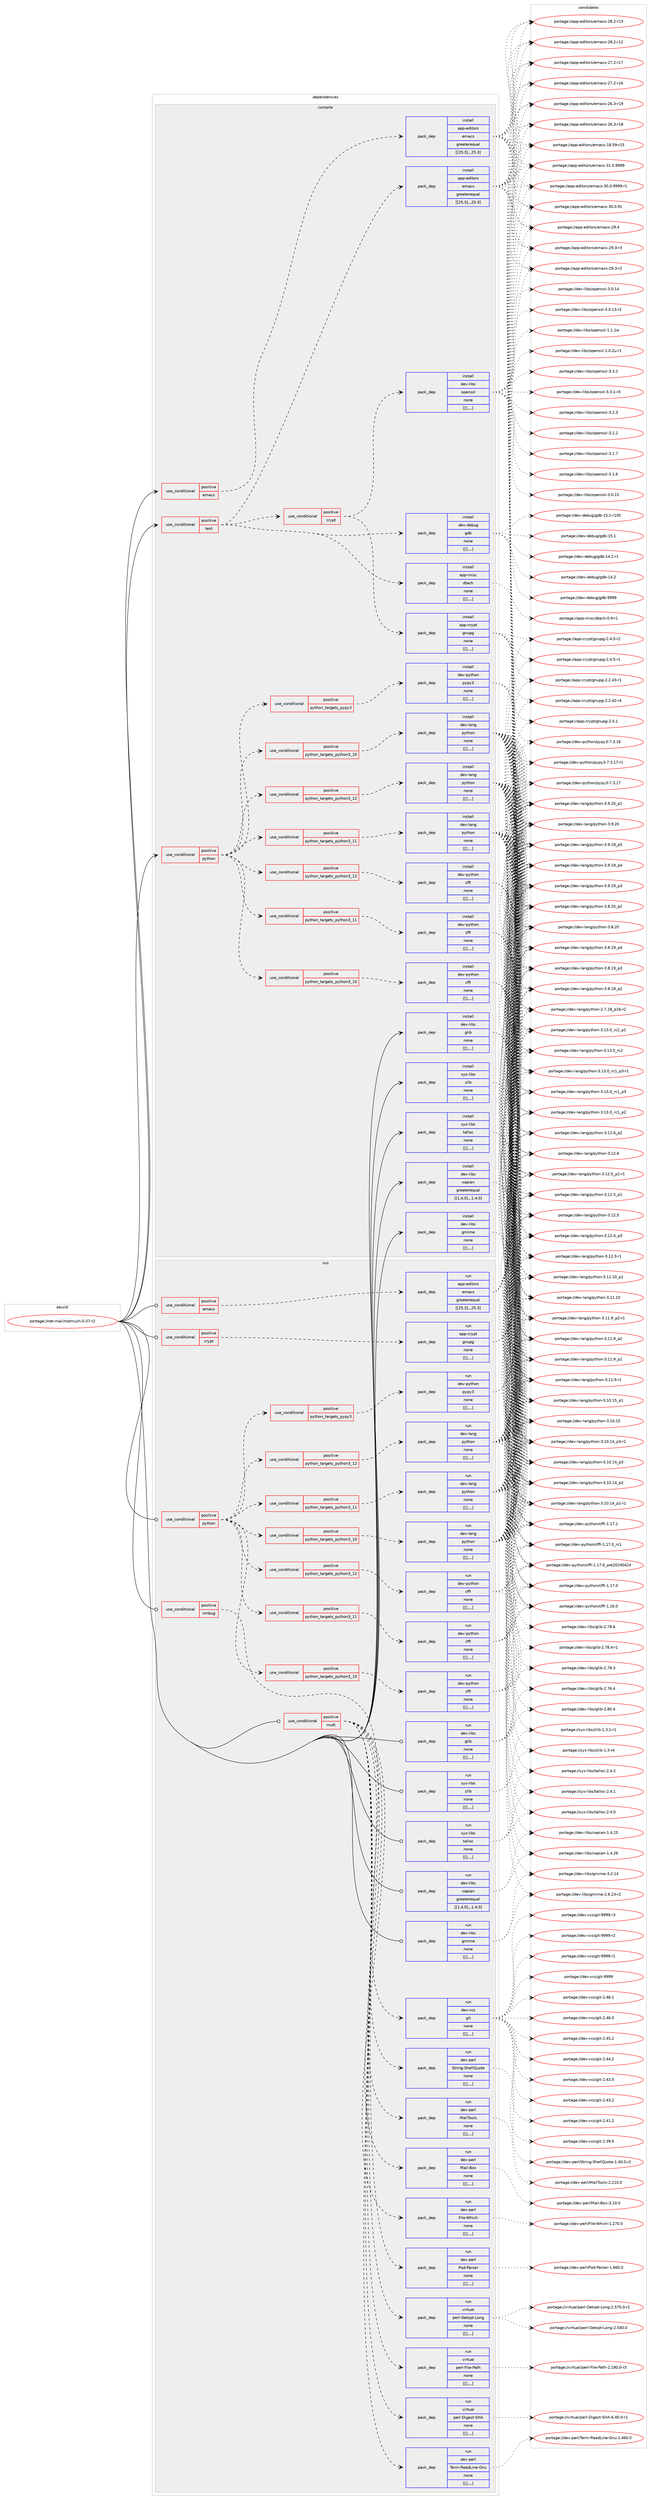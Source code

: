 digraph prolog {

# *************
# Graph options
# *************

newrank=true;
concentrate=true;
compound=true;
graph [rankdir=LR,fontname=Helvetica,fontsize=10,ranksep=1.5];#, ranksep=2.5, nodesep=0.2];
edge  [arrowhead=vee];
node  [fontname=Helvetica,fontsize=10];

# **********
# The ebuild
# **********

subgraph cluster_leftcol {
color=gray;
label=<<i>ebuild</i>>;
id [label="portage://net-mail/notmuch-0.37-r2", color=red, width=4, href="../net-mail/notmuch-0.37-r2.svg"];
}

# ****************
# The dependencies
# ****************

subgraph cluster_midcol {
color=gray;
label=<<i>dependencies</i>>;
subgraph cluster_compile {
fillcolor="#eeeeee";
style=filled;
label=<<i>compile</i>>;
subgraph cond99608 {
dependency376229 [label=<<TABLE BORDER="0" CELLBORDER="1" CELLSPACING="0" CELLPADDING="4"><TR><TD ROWSPAN="3" CELLPADDING="10">use_conditional</TD></TR><TR><TD>positive</TD></TR><TR><TD>emacs</TD></TR></TABLE>>, shape=none, color=red];
subgraph pack273919 {
dependency376230 [label=<<TABLE BORDER="0" CELLBORDER="1" CELLSPACING="0" CELLPADDING="4" WIDTH="220"><TR><TD ROWSPAN="6" CELLPADDING="30">pack_dep</TD></TR><TR><TD WIDTH="110">install</TD></TR><TR><TD>app-editors</TD></TR><TR><TD>emacs</TD></TR><TR><TD>greaterequal</TD></TR><TR><TD>[[25,3],,,25.3]</TD></TR></TABLE>>, shape=none, color=blue];
}
dependency376229:e -> dependency376230:w [weight=20,style="dashed",arrowhead="vee"];
}
id:e -> dependency376229:w [weight=20,style="solid",arrowhead="vee"];
subgraph cond99609 {
dependency376231 [label=<<TABLE BORDER="0" CELLBORDER="1" CELLSPACING="0" CELLPADDING="4"><TR><TD ROWSPAN="3" CELLPADDING="10">use_conditional</TD></TR><TR><TD>positive</TD></TR><TR><TD>python</TD></TR></TABLE>>, shape=none, color=red];
subgraph cond99610 {
dependency376232 [label=<<TABLE BORDER="0" CELLBORDER="1" CELLSPACING="0" CELLPADDING="4"><TR><TD ROWSPAN="3" CELLPADDING="10">use_conditional</TD></TR><TR><TD>positive</TD></TR><TR><TD>python_targets_pypy3</TD></TR></TABLE>>, shape=none, color=red];
subgraph pack273920 {
dependency376233 [label=<<TABLE BORDER="0" CELLBORDER="1" CELLSPACING="0" CELLPADDING="4" WIDTH="220"><TR><TD ROWSPAN="6" CELLPADDING="30">pack_dep</TD></TR><TR><TD WIDTH="110">install</TD></TR><TR><TD>dev-python</TD></TR><TR><TD>pypy3</TD></TR><TR><TD>none</TD></TR><TR><TD>[[],,,,]</TD></TR></TABLE>>, shape=none, color=blue];
}
dependency376232:e -> dependency376233:w [weight=20,style="dashed",arrowhead="vee"];
}
dependency376231:e -> dependency376232:w [weight=20,style="dashed",arrowhead="vee"];
subgraph cond99611 {
dependency376234 [label=<<TABLE BORDER="0" CELLBORDER="1" CELLSPACING="0" CELLPADDING="4"><TR><TD ROWSPAN="3" CELLPADDING="10">use_conditional</TD></TR><TR><TD>positive</TD></TR><TR><TD>python_targets_python3_10</TD></TR></TABLE>>, shape=none, color=red];
subgraph pack273921 {
dependency376235 [label=<<TABLE BORDER="0" CELLBORDER="1" CELLSPACING="0" CELLPADDING="4" WIDTH="220"><TR><TD ROWSPAN="6" CELLPADDING="30">pack_dep</TD></TR><TR><TD WIDTH="110">install</TD></TR><TR><TD>dev-lang</TD></TR><TR><TD>python</TD></TR><TR><TD>none</TD></TR><TR><TD>[[],,,,]</TD></TR></TABLE>>, shape=none, color=blue];
}
dependency376234:e -> dependency376235:w [weight=20,style="dashed",arrowhead="vee"];
}
dependency376231:e -> dependency376234:w [weight=20,style="dashed",arrowhead="vee"];
subgraph cond99612 {
dependency376236 [label=<<TABLE BORDER="0" CELLBORDER="1" CELLSPACING="0" CELLPADDING="4"><TR><TD ROWSPAN="3" CELLPADDING="10">use_conditional</TD></TR><TR><TD>positive</TD></TR><TR><TD>python_targets_python3_11</TD></TR></TABLE>>, shape=none, color=red];
subgraph pack273922 {
dependency376237 [label=<<TABLE BORDER="0" CELLBORDER="1" CELLSPACING="0" CELLPADDING="4" WIDTH="220"><TR><TD ROWSPAN="6" CELLPADDING="30">pack_dep</TD></TR><TR><TD WIDTH="110">install</TD></TR><TR><TD>dev-lang</TD></TR><TR><TD>python</TD></TR><TR><TD>none</TD></TR><TR><TD>[[],,,,]</TD></TR></TABLE>>, shape=none, color=blue];
}
dependency376236:e -> dependency376237:w [weight=20,style="dashed",arrowhead="vee"];
}
dependency376231:e -> dependency376236:w [weight=20,style="dashed",arrowhead="vee"];
subgraph cond99613 {
dependency376238 [label=<<TABLE BORDER="0" CELLBORDER="1" CELLSPACING="0" CELLPADDING="4"><TR><TD ROWSPAN="3" CELLPADDING="10">use_conditional</TD></TR><TR><TD>positive</TD></TR><TR><TD>python_targets_python3_12</TD></TR></TABLE>>, shape=none, color=red];
subgraph pack273923 {
dependency376239 [label=<<TABLE BORDER="0" CELLBORDER="1" CELLSPACING="0" CELLPADDING="4" WIDTH="220"><TR><TD ROWSPAN="6" CELLPADDING="30">pack_dep</TD></TR><TR><TD WIDTH="110">install</TD></TR><TR><TD>dev-lang</TD></TR><TR><TD>python</TD></TR><TR><TD>none</TD></TR><TR><TD>[[],,,,]</TD></TR></TABLE>>, shape=none, color=blue];
}
dependency376238:e -> dependency376239:w [weight=20,style="dashed",arrowhead="vee"];
}
dependency376231:e -> dependency376238:w [weight=20,style="dashed",arrowhead="vee"];
subgraph cond99614 {
dependency376240 [label=<<TABLE BORDER="0" CELLBORDER="1" CELLSPACING="0" CELLPADDING="4"><TR><TD ROWSPAN="3" CELLPADDING="10">use_conditional</TD></TR><TR><TD>positive</TD></TR><TR><TD>python_targets_python3_10</TD></TR></TABLE>>, shape=none, color=red];
subgraph pack273924 {
dependency376241 [label=<<TABLE BORDER="0" CELLBORDER="1" CELLSPACING="0" CELLPADDING="4" WIDTH="220"><TR><TD ROWSPAN="6" CELLPADDING="30">pack_dep</TD></TR><TR><TD WIDTH="110">install</TD></TR><TR><TD>dev-python</TD></TR><TR><TD>cffi</TD></TR><TR><TD>none</TD></TR><TR><TD>[[],,,,]</TD></TR></TABLE>>, shape=none, color=blue];
}
dependency376240:e -> dependency376241:w [weight=20,style="dashed",arrowhead="vee"];
}
dependency376231:e -> dependency376240:w [weight=20,style="dashed",arrowhead="vee"];
subgraph cond99615 {
dependency376242 [label=<<TABLE BORDER="0" CELLBORDER="1" CELLSPACING="0" CELLPADDING="4"><TR><TD ROWSPAN="3" CELLPADDING="10">use_conditional</TD></TR><TR><TD>positive</TD></TR><TR><TD>python_targets_python3_11</TD></TR></TABLE>>, shape=none, color=red];
subgraph pack273925 {
dependency376243 [label=<<TABLE BORDER="0" CELLBORDER="1" CELLSPACING="0" CELLPADDING="4" WIDTH="220"><TR><TD ROWSPAN="6" CELLPADDING="30">pack_dep</TD></TR><TR><TD WIDTH="110">install</TD></TR><TR><TD>dev-python</TD></TR><TR><TD>cffi</TD></TR><TR><TD>none</TD></TR><TR><TD>[[],,,,]</TD></TR></TABLE>>, shape=none, color=blue];
}
dependency376242:e -> dependency376243:w [weight=20,style="dashed",arrowhead="vee"];
}
dependency376231:e -> dependency376242:w [weight=20,style="dashed",arrowhead="vee"];
subgraph cond99616 {
dependency376244 [label=<<TABLE BORDER="0" CELLBORDER="1" CELLSPACING="0" CELLPADDING="4"><TR><TD ROWSPAN="3" CELLPADDING="10">use_conditional</TD></TR><TR><TD>positive</TD></TR><TR><TD>python_targets_python3_12</TD></TR></TABLE>>, shape=none, color=red];
subgraph pack273926 {
dependency376245 [label=<<TABLE BORDER="0" CELLBORDER="1" CELLSPACING="0" CELLPADDING="4" WIDTH="220"><TR><TD ROWSPAN="6" CELLPADDING="30">pack_dep</TD></TR><TR><TD WIDTH="110">install</TD></TR><TR><TD>dev-python</TD></TR><TR><TD>cffi</TD></TR><TR><TD>none</TD></TR><TR><TD>[[],,,,]</TD></TR></TABLE>>, shape=none, color=blue];
}
dependency376244:e -> dependency376245:w [weight=20,style="dashed",arrowhead="vee"];
}
dependency376231:e -> dependency376244:w [weight=20,style="dashed",arrowhead="vee"];
}
id:e -> dependency376231:w [weight=20,style="solid",arrowhead="vee"];
subgraph cond99617 {
dependency376246 [label=<<TABLE BORDER="0" CELLBORDER="1" CELLSPACING="0" CELLPADDING="4"><TR><TD ROWSPAN="3" CELLPADDING="10">use_conditional</TD></TR><TR><TD>positive</TD></TR><TR><TD>test</TD></TR></TABLE>>, shape=none, color=red];
subgraph pack273927 {
dependency376247 [label=<<TABLE BORDER="0" CELLBORDER="1" CELLSPACING="0" CELLPADDING="4" WIDTH="220"><TR><TD ROWSPAN="6" CELLPADDING="30">pack_dep</TD></TR><TR><TD WIDTH="110">install</TD></TR><TR><TD>app-editors</TD></TR><TR><TD>emacs</TD></TR><TR><TD>greaterequal</TD></TR><TR><TD>[[25,3],,,25.3]</TD></TR></TABLE>>, shape=none, color=blue];
}
dependency376246:e -> dependency376247:w [weight=20,style="dashed",arrowhead="vee"];
subgraph pack273928 {
dependency376248 [label=<<TABLE BORDER="0" CELLBORDER="1" CELLSPACING="0" CELLPADDING="4" WIDTH="220"><TR><TD ROWSPAN="6" CELLPADDING="30">pack_dep</TD></TR><TR><TD WIDTH="110">install</TD></TR><TR><TD>app-misc</TD></TR><TR><TD>dtach</TD></TR><TR><TD>none</TD></TR><TR><TD>[[],,,,]</TD></TR></TABLE>>, shape=none, color=blue];
}
dependency376246:e -> dependency376248:w [weight=20,style="dashed",arrowhead="vee"];
subgraph pack273929 {
dependency376249 [label=<<TABLE BORDER="0" CELLBORDER="1" CELLSPACING="0" CELLPADDING="4" WIDTH="220"><TR><TD ROWSPAN="6" CELLPADDING="30">pack_dep</TD></TR><TR><TD WIDTH="110">install</TD></TR><TR><TD>dev-debug</TD></TR><TR><TD>gdb</TD></TR><TR><TD>none</TD></TR><TR><TD>[[],,,,]</TD></TR></TABLE>>, shape=none, color=blue];
}
dependency376246:e -> dependency376249:w [weight=20,style="dashed",arrowhead="vee"];
subgraph cond99618 {
dependency376250 [label=<<TABLE BORDER="0" CELLBORDER="1" CELLSPACING="0" CELLPADDING="4"><TR><TD ROWSPAN="3" CELLPADDING="10">use_conditional</TD></TR><TR><TD>positive</TD></TR><TR><TD>crypt</TD></TR></TABLE>>, shape=none, color=red];
subgraph pack273930 {
dependency376251 [label=<<TABLE BORDER="0" CELLBORDER="1" CELLSPACING="0" CELLPADDING="4" WIDTH="220"><TR><TD ROWSPAN="6" CELLPADDING="30">pack_dep</TD></TR><TR><TD WIDTH="110">install</TD></TR><TR><TD>app-crypt</TD></TR><TR><TD>gnupg</TD></TR><TR><TD>none</TD></TR><TR><TD>[[],,,,]</TD></TR></TABLE>>, shape=none, color=blue];
}
dependency376250:e -> dependency376251:w [weight=20,style="dashed",arrowhead="vee"];
subgraph pack273931 {
dependency376252 [label=<<TABLE BORDER="0" CELLBORDER="1" CELLSPACING="0" CELLPADDING="4" WIDTH="220"><TR><TD ROWSPAN="6" CELLPADDING="30">pack_dep</TD></TR><TR><TD WIDTH="110">install</TD></TR><TR><TD>dev-libs</TD></TR><TR><TD>openssl</TD></TR><TR><TD>none</TD></TR><TR><TD>[[],,,,]</TD></TR></TABLE>>, shape=none, color=blue];
}
dependency376250:e -> dependency376252:w [weight=20,style="dashed",arrowhead="vee"];
}
dependency376246:e -> dependency376250:w [weight=20,style="dashed",arrowhead="vee"];
}
id:e -> dependency376246:w [weight=20,style="solid",arrowhead="vee"];
subgraph pack273932 {
dependency376253 [label=<<TABLE BORDER="0" CELLBORDER="1" CELLSPACING="0" CELLPADDING="4" WIDTH="220"><TR><TD ROWSPAN="6" CELLPADDING="30">pack_dep</TD></TR><TR><TD WIDTH="110">install</TD></TR><TR><TD>dev-libs</TD></TR><TR><TD>glib</TD></TR><TR><TD>none</TD></TR><TR><TD>[[],,,,]</TD></TR></TABLE>>, shape=none, color=blue];
}
id:e -> dependency376253:w [weight=20,style="solid",arrowhead="vee"];
subgraph pack273933 {
dependency376254 [label=<<TABLE BORDER="0" CELLBORDER="1" CELLSPACING="0" CELLPADDING="4" WIDTH="220"><TR><TD ROWSPAN="6" CELLPADDING="30">pack_dep</TD></TR><TR><TD WIDTH="110">install</TD></TR><TR><TD>dev-libs</TD></TR><TR><TD>gmime</TD></TR><TR><TD>none</TD></TR><TR><TD>[[],,,,]</TD></TR></TABLE>>, shape=none, color=blue];
}
id:e -> dependency376254:w [weight=20,style="solid",arrowhead="vee"];
subgraph pack273934 {
dependency376255 [label=<<TABLE BORDER="0" CELLBORDER="1" CELLSPACING="0" CELLPADDING="4" WIDTH="220"><TR><TD ROWSPAN="6" CELLPADDING="30">pack_dep</TD></TR><TR><TD WIDTH="110">install</TD></TR><TR><TD>dev-libs</TD></TR><TR><TD>xapian</TD></TR><TR><TD>greaterequal</TD></TR><TR><TD>[[1,4,0],,,1.4.0]</TD></TR></TABLE>>, shape=none, color=blue];
}
id:e -> dependency376255:w [weight=20,style="solid",arrowhead="vee"];
subgraph pack273935 {
dependency376256 [label=<<TABLE BORDER="0" CELLBORDER="1" CELLSPACING="0" CELLPADDING="4" WIDTH="220"><TR><TD ROWSPAN="6" CELLPADDING="30">pack_dep</TD></TR><TR><TD WIDTH="110">install</TD></TR><TR><TD>sys-libs</TD></TR><TR><TD>talloc</TD></TR><TR><TD>none</TD></TR><TR><TD>[[],,,,]</TD></TR></TABLE>>, shape=none, color=blue];
}
id:e -> dependency376256:w [weight=20,style="solid",arrowhead="vee"];
subgraph pack273936 {
dependency376257 [label=<<TABLE BORDER="0" CELLBORDER="1" CELLSPACING="0" CELLPADDING="4" WIDTH="220"><TR><TD ROWSPAN="6" CELLPADDING="30">pack_dep</TD></TR><TR><TD WIDTH="110">install</TD></TR><TR><TD>sys-libs</TD></TR><TR><TD>zlib</TD></TR><TR><TD>none</TD></TR><TR><TD>[[],,,,]</TD></TR></TABLE>>, shape=none, color=blue];
}
id:e -> dependency376257:w [weight=20,style="solid",arrowhead="vee"];
}
subgraph cluster_compileandrun {
fillcolor="#eeeeee";
style=filled;
label=<<i>compile and run</i>>;
}
subgraph cluster_run {
fillcolor="#eeeeee";
style=filled;
label=<<i>run</i>>;
subgraph cond99619 {
dependency376258 [label=<<TABLE BORDER="0" CELLBORDER="1" CELLSPACING="0" CELLPADDING="4"><TR><TD ROWSPAN="3" CELLPADDING="10">use_conditional</TD></TR><TR><TD>positive</TD></TR><TR><TD>crypt</TD></TR></TABLE>>, shape=none, color=red];
subgraph pack273937 {
dependency376259 [label=<<TABLE BORDER="0" CELLBORDER="1" CELLSPACING="0" CELLPADDING="4" WIDTH="220"><TR><TD ROWSPAN="6" CELLPADDING="30">pack_dep</TD></TR><TR><TD WIDTH="110">run</TD></TR><TR><TD>app-crypt</TD></TR><TR><TD>gnupg</TD></TR><TR><TD>none</TD></TR><TR><TD>[[],,,,]</TD></TR></TABLE>>, shape=none, color=blue];
}
dependency376258:e -> dependency376259:w [weight=20,style="dashed",arrowhead="vee"];
}
id:e -> dependency376258:w [weight=20,style="solid",arrowhead="odot"];
subgraph cond99620 {
dependency376260 [label=<<TABLE BORDER="0" CELLBORDER="1" CELLSPACING="0" CELLPADDING="4"><TR><TD ROWSPAN="3" CELLPADDING="10">use_conditional</TD></TR><TR><TD>positive</TD></TR><TR><TD>emacs</TD></TR></TABLE>>, shape=none, color=red];
subgraph pack273938 {
dependency376261 [label=<<TABLE BORDER="0" CELLBORDER="1" CELLSPACING="0" CELLPADDING="4" WIDTH="220"><TR><TD ROWSPAN="6" CELLPADDING="30">pack_dep</TD></TR><TR><TD WIDTH="110">run</TD></TR><TR><TD>app-editors</TD></TR><TR><TD>emacs</TD></TR><TR><TD>greaterequal</TD></TR><TR><TD>[[25,3],,,25.3]</TD></TR></TABLE>>, shape=none, color=blue];
}
dependency376260:e -> dependency376261:w [weight=20,style="dashed",arrowhead="vee"];
}
id:e -> dependency376260:w [weight=20,style="solid",arrowhead="odot"];
subgraph cond99621 {
dependency376262 [label=<<TABLE BORDER="0" CELLBORDER="1" CELLSPACING="0" CELLPADDING="4"><TR><TD ROWSPAN="3" CELLPADDING="10">use_conditional</TD></TR><TR><TD>positive</TD></TR><TR><TD>mutt</TD></TR></TABLE>>, shape=none, color=red];
subgraph pack273939 {
dependency376263 [label=<<TABLE BORDER="0" CELLBORDER="1" CELLSPACING="0" CELLPADDING="4" WIDTH="220"><TR><TD ROWSPAN="6" CELLPADDING="30">pack_dep</TD></TR><TR><TD WIDTH="110">run</TD></TR><TR><TD>dev-perl</TD></TR><TR><TD>File-Which</TD></TR><TR><TD>none</TD></TR><TR><TD>[[],,,,]</TD></TR></TABLE>>, shape=none, color=blue];
}
dependency376262:e -> dependency376263:w [weight=20,style="dashed",arrowhead="vee"];
subgraph pack273940 {
dependency376264 [label=<<TABLE BORDER="0" CELLBORDER="1" CELLSPACING="0" CELLPADDING="4" WIDTH="220"><TR><TD ROWSPAN="6" CELLPADDING="30">pack_dep</TD></TR><TR><TD WIDTH="110">run</TD></TR><TR><TD>dev-perl</TD></TR><TR><TD>Mail-Box</TD></TR><TR><TD>none</TD></TR><TR><TD>[[],,,,]</TD></TR></TABLE>>, shape=none, color=blue];
}
dependency376262:e -> dependency376264:w [weight=20,style="dashed",arrowhead="vee"];
subgraph pack273941 {
dependency376265 [label=<<TABLE BORDER="0" CELLBORDER="1" CELLSPACING="0" CELLPADDING="4" WIDTH="220"><TR><TD ROWSPAN="6" CELLPADDING="30">pack_dep</TD></TR><TR><TD WIDTH="110">run</TD></TR><TR><TD>dev-perl</TD></TR><TR><TD>MailTools</TD></TR><TR><TD>none</TD></TR><TR><TD>[[],,,,]</TD></TR></TABLE>>, shape=none, color=blue];
}
dependency376262:e -> dependency376265:w [weight=20,style="dashed",arrowhead="vee"];
subgraph pack273942 {
dependency376266 [label=<<TABLE BORDER="0" CELLBORDER="1" CELLSPACING="0" CELLPADDING="4" WIDTH="220"><TR><TD ROWSPAN="6" CELLPADDING="30">pack_dep</TD></TR><TR><TD WIDTH="110">run</TD></TR><TR><TD>dev-perl</TD></TR><TR><TD>String-ShellQuote</TD></TR><TR><TD>none</TD></TR><TR><TD>[[],,,,]</TD></TR></TABLE>>, shape=none, color=blue];
}
dependency376262:e -> dependency376266:w [weight=20,style="dashed",arrowhead="vee"];
subgraph pack273943 {
dependency376267 [label=<<TABLE BORDER="0" CELLBORDER="1" CELLSPACING="0" CELLPADDING="4" WIDTH="220"><TR><TD ROWSPAN="6" CELLPADDING="30">pack_dep</TD></TR><TR><TD WIDTH="110">run</TD></TR><TR><TD>dev-perl</TD></TR><TR><TD>Term-ReadLine-Gnu</TD></TR><TR><TD>none</TD></TR><TR><TD>[[],,,,]</TD></TR></TABLE>>, shape=none, color=blue];
}
dependency376262:e -> dependency376267:w [weight=20,style="dashed",arrowhead="vee"];
subgraph pack273944 {
dependency376268 [label=<<TABLE BORDER="0" CELLBORDER="1" CELLSPACING="0" CELLPADDING="4" WIDTH="220"><TR><TD ROWSPAN="6" CELLPADDING="30">pack_dep</TD></TR><TR><TD WIDTH="110">run</TD></TR><TR><TD>virtual</TD></TR><TR><TD>perl-Digest-SHA</TD></TR><TR><TD>none</TD></TR><TR><TD>[[],,,,]</TD></TR></TABLE>>, shape=none, color=blue];
}
dependency376262:e -> dependency376268:w [weight=20,style="dashed",arrowhead="vee"];
subgraph pack273945 {
dependency376269 [label=<<TABLE BORDER="0" CELLBORDER="1" CELLSPACING="0" CELLPADDING="4" WIDTH="220"><TR><TD ROWSPAN="6" CELLPADDING="30">pack_dep</TD></TR><TR><TD WIDTH="110">run</TD></TR><TR><TD>virtual</TD></TR><TR><TD>perl-File-Path</TD></TR><TR><TD>none</TD></TR><TR><TD>[[],,,,]</TD></TR></TABLE>>, shape=none, color=blue];
}
dependency376262:e -> dependency376269:w [weight=20,style="dashed",arrowhead="vee"];
subgraph pack273946 {
dependency376270 [label=<<TABLE BORDER="0" CELLBORDER="1" CELLSPACING="0" CELLPADDING="4" WIDTH="220"><TR><TD ROWSPAN="6" CELLPADDING="30">pack_dep</TD></TR><TR><TD WIDTH="110">run</TD></TR><TR><TD>virtual</TD></TR><TR><TD>perl-Getopt-Long</TD></TR><TR><TD>none</TD></TR><TR><TD>[[],,,,]</TD></TR></TABLE>>, shape=none, color=blue];
}
dependency376262:e -> dependency376270:w [weight=20,style="dashed",arrowhead="vee"];
subgraph pack273947 {
dependency376271 [label=<<TABLE BORDER="0" CELLBORDER="1" CELLSPACING="0" CELLPADDING="4" WIDTH="220"><TR><TD ROWSPAN="6" CELLPADDING="30">pack_dep</TD></TR><TR><TD WIDTH="110">run</TD></TR><TR><TD>dev-perl</TD></TR><TR><TD>Pod-Parser</TD></TR><TR><TD>none</TD></TR><TR><TD>[[],,,,]</TD></TR></TABLE>>, shape=none, color=blue];
}
dependency376262:e -> dependency376271:w [weight=20,style="dashed",arrowhead="vee"];
}
id:e -> dependency376262:w [weight=20,style="solid",arrowhead="odot"];
subgraph cond99622 {
dependency376272 [label=<<TABLE BORDER="0" CELLBORDER="1" CELLSPACING="0" CELLPADDING="4"><TR><TD ROWSPAN="3" CELLPADDING="10">use_conditional</TD></TR><TR><TD>positive</TD></TR><TR><TD>nmbug</TD></TR></TABLE>>, shape=none, color=red];
subgraph pack273948 {
dependency376273 [label=<<TABLE BORDER="0" CELLBORDER="1" CELLSPACING="0" CELLPADDING="4" WIDTH="220"><TR><TD ROWSPAN="6" CELLPADDING="30">pack_dep</TD></TR><TR><TD WIDTH="110">run</TD></TR><TR><TD>dev-vcs</TD></TR><TR><TD>git</TD></TR><TR><TD>none</TD></TR><TR><TD>[[],,,,]</TD></TR></TABLE>>, shape=none, color=blue];
}
dependency376272:e -> dependency376273:w [weight=20,style="dashed",arrowhead="vee"];
}
id:e -> dependency376272:w [weight=20,style="solid",arrowhead="odot"];
subgraph cond99623 {
dependency376274 [label=<<TABLE BORDER="0" CELLBORDER="1" CELLSPACING="0" CELLPADDING="4"><TR><TD ROWSPAN="3" CELLPADDING="10">use_conditional</TD></TR><TR><TD>positive</TD></TR><TR><TD>python</TD></TR></TABLE>>, shape=none, color=red];
subgraph cond99624 {
dependency376275 [label=<<TABLE BORDER="0" CELLBORDER="1" CELLSPACING="0" CELLPADDING="4"><TR><TD ROWSPAN="3" CELLPADDING="10">use_conditional</TD></TR><TR><TD>positive</TD></TR><TR><TD>python_targets_pypy3</TD></TR></TABLE>>, shape=none, color=red];
subgraph pack273949 {
dependency376276 [label=<<TABLE BORDER="0" CELLBORDER="1" CELLSPACING="0" CELLPADDING="4" WIDTH="220"><TR><TD ROWSPAN="6" CELLPADDING="30">pack_dep</TD></TR><TR><TD WIDTH="110">run</TD></TR><TR><TD>dev-python</TD></TR><TR><TD>pypy3</TD></TR><TR><TD>none</TD></TR><TR><TD>[[],,,,]</TD></TR></TABLE>>, shape=none, color=blue];
}
dependency376275:e -> dependency376276:w [weight=20,style="dashed",arrowhead="vee"];
}
dependency376274:e -> dependency376275:w [weight=20,style="dashed",arrowhead="vee"];
subgraph cond99625 {
dependency376277 [label=<<TABLE BORDER="0" CELLBORDER="1" CELLSPACING="0" CELLPADDING="4"><TR><TD ROWSPAN="3" CELLPADDING="10">use_conditional</TD></TR><TR><TD>positive</TD></TR><TR><TD>python_targets_python3_10</TD></TR></TABLE>>, shape=none, color=red];
subgraph pack273950 {
dependency376278 [label=<<TABLE BORDER="0" CELLBORDER="1" CELLSPACING="0" CELLPADDING="4" WIDTH="220"><TR><TD ROWSPAN="6" CELLPADDING="30">pack_dep</TD></TR><TR><TD WIDTH="110">run</TD></TR><TR><TD>dev-lang</TD></TR><TR><TD>python</TD></TR><TR><TD>none</TD></TR><TR><TD>[[],,,,]</TD></TR></TABLE>>, shape=none, color=blue];
}
dependency376277:e -> dependency376278:w [weight=20,style="dashed",arrowhead="vee"];
}
dependency376274:e -> dependency376277:w [weight=20,style="dashed",arrowhead="vee"];
subgraph cond99626 {
dependency376279 [label=<<TABLE BORDER="0" CELLBORDER="1" CELLSPACING="0" CELLPADDING="4"><TR><TD ROWSPAN="3" CELLPADDING="10">use_conditional</TD></TR><TR><TD>positive</TD></TR><TR><TD>python_targets_python3_11</TD></TR></TABLE>>, shape=none, color=red];
subgraph pack273951 {
dependency376280 [label=<<TABLE BORDER="0" CELLBORDER="1" CELLSPACING="0" CELLPADDING="4" WIDTH="220"><TR><TD ROWSPAN="6" CELLPADDING="30">pack_dep</TD></TR><TR><TD WIDTH="110">run</TD></TR><TR><TD>dev-lang</TD></TR><TR><TD>python</TD></TR><TR><TD>none</TD></TR><TR><TD>[[],,,,]</TD></TR></TABLE>>, shape=none, color=blue];
}
dependency376279:e -> dependency376280:w [weight=20,style="dashed",arrowhead="vee"];
}
dependency376274:e -> dependency376279:w [weight=20,style="dashed",arrowhead="vee"];
subgraph cond99627 {
dependency376281 [label=<<TABLE BORDER="0" CELLBORDER="1" CELLSPACING="0" CELLPADDING="4"><TR><TD ROWSPAN="3" CELLPADDING="10">use_conditional</TD></TR><TR><TD>positive</TD></TR><TR><TD>python_targets_python3_12</TD></TR></TABLE>>, shape=none, color=red];
subgraph pack273952 {
dependency376282 [label=<<TABLE BORDER="0" CELLBORDER="1" CELLSPACING="0" CELLPADDING="4" WIDTH="220"><TR><TD ROWSPAN="6" CELLPADDING="30">pack_dep</TD></TR><TR><TD WIDTH="110">run</TD></TR><TR><TD>dev-lang</TD></TR><TR><TD>python</TD></TR><TR><TD>none</TD></TR><TR><TD>[[],,,,]</TD></TR></TABLE>>, shape=none, color=blue];
}
dependency376281:e -> dependency376282:w [weight=20,style="dashed",arrowhead="vee"];
}
dependency376274:e -> dependency376281:w [weight=20,style="dashed",arrowhead="vee"];
subgraph cond99628 {
dependency376283 [label=<<TABLE BORDER="0" CELLBORDER="1" CELLSPACING="0" CELLPADDING="4"><TR><TD ROWSPAN="3" CELLPADDING="10">use_conditional</TD></TR><TR><TD>positive</TD></TR><TR><TD>python_targets_python3_10</TD></TR></TABLE>>, shape=none, color=red];
subgraph pack273953 {
dependency376284 [label=<<TABLE BORDER="0" CELLBORDER="1" CELLSPACING="0" CELLPADDING="4" WIDTH="220"><TR><TD ROWSPAN="6" CELLPADDING="30">pack_dep</TD></TR><TR><TD WIDTH="110">run</TD></TR><TR><TD>dev-python</TD></TR><TR><TD>cffi</TD></TR><TR><TD>none</TD></TR><TR><TD>[[],,,,]</TD></TR></TABLE>>, shape=none, color=blue];
}
dependency376283:e -> dependency376284:w [weight=20,style="dashed",arrowhead="vee"];
}
dependency376274:e -> dependency376283:w [weight=20,style="dashed",arrowhead="vee"];
subgraph cond99629 {
dependency376285 [label=<<TABLE BORDER="0" CELLBORDER="1" CELLSPACING="0" CELLPADDING="4"><TR><TD ROWSPAN="3" CELLPADDING="10">use_conditional</TD></TR><TR><TD>positive</TD></TR><TR><TD>python_targets_python3_11</TD></TR></TABLE>>, shape=none, color=red];
subgraph pack273954 {
dependency376286 [label=<<TABLE BORDER="0" CELLBORDER="1" CELLSPACING="0" CELLPADDING="4" WIDTH="220"><TR><TD ROWSPAN="6" CELLPADDING="30">pack_dep</TD></TR><TR><TD WIDTH="110">run</TD></TR><TR><TD>dev-python</TD></TR><TR><TD>cffi</TD></TR><TR><TD>none</TD></TR><TR><TD>[[],,,,]</TD></TR></TABLE>>, shape=none, color=blue];
}
dependency376285:e -> dependency376286:w [weight=20,style="dashed",arrowhead="vee"];
}
dependency376274:e -> dependency376285:w [weight=20,style="dashed",arrowhead="vee"];
subgraph cond99630 {
dependency376287 [label=<<TABLE BORDER="0" CELLBORDER="1" CELLSPACING="0" CELLPADDING="4"><TR><TD ROWSPAN="3" CELLPADDING="10">use_conditional</TD></TR><TR><TD>positive</TD></TR><TR><TD>python_targets_python3_12</TD></TR></TABLE>>, shape=none, color=red];
subgraph pack273955 {
dependency376288 [label=<<TABLE BORDER="0" CELLBORDER="1" CELLSPACING="0" CELLPADDING="4" WIDTH="220"><TR><TD ROWSPAN="6" CELLPADDING="30">pack_dep</TD></TR><TR><TD WIDTH="110">run</TD></TR><TR><TD>dev-python</TD></TR><TR><TD>cffi</TD></TR><TR><TD>none</TD></TR><TR><TD>[[],,,,]</TD></TR></TABLE>>, shape=none, color=blue];
}
dependency376287:e -> dependency376288:w [weight=20,style="dashed",arrowhead="vee"];
}
dependency376274:e -> dependency376287:w [weight=20,style="dashed",arrowhead="vee"];
}
id:e -> dependency376274:w [weight=20,style="solid",arrowhead="odot"];
subgraph pack273956 {
dependency376289 [label=<<TABLE BORDER="0" CELLBORDER="1" CELLSPACING="0" CELLPADDING="4" WIDTH="220"><TR><TD ROWSPAN="6" CELLPADDING="30">pack_dep</TD></TR><TR><TD WIDTH="110">run</TD></TR><TR><TD>dev-libs</TD></TR><TR><TD>glib</TD></TR><TR><TD>none</TD></TR><TR><TD>[[],,,,]</TD></TR></TABLE>>, shape=none, color=blue];
}
id:e -> dependency376289:w [weight=20,style="solid",arrowhead="odot"];
subgraph pack273957 {
dependency376290 [label=<<TABLE BORDER="0" CELLBORDER="1" CELLSPACING="0" CELLPADDING="4" WIDTH="220"><TR><TD ROWSPAN="6" CELLPADDING="30">pack_dep</TD></TR><TR><TD WIDTH="110">run</TD></TR><TR><TD>dev-libs</TD></TR><TR><TD>gmime</TD></TR><TR><TD>none</TD></TR><TR><TD>[[],,,,]</TD></TR></TABLE>>, shape=none, color=blue];
}
id:e -> dependency376290:w [weight=20,style="solid",arrowhead="odot"];
subgraph pack273958 {
dependency376291 [label=<<TABLE BORDER="0" CELLBORDER="1" CELLSPACING="0" CELLPADDING="4" WIDTH="220"><TR><TD ROWSPAN="6" CELLPADDING="30">pack_dep</TD></TR><TR><TD WIDTH="110">run</TD></TR><TR><TD>dev-libs</TD></TR><TR><TD>xapian</TD></TR><TR><TD>greaterequal</TD></TR><TR><TD>[[1,4,0],,,1.4.0]</TD></TR></TABLE>>, shape=none, color=blue];
}
id:e -> dependency376291:w [weight=20,style="solid",arrowhead="odot"];
subgraph pack273959 {
dependency376292 [label=<<TABLE BORDER="0" CELLBORDER="1" CELLSPACING="0" CELLPADDING="4" WIDTH="220"><TR><TD ROWSPAN="6" CELLPADDING="30">pack_dep</TD></TR><TR><TD WIDTH="110">run</TD></TR><TR><TD>sys-libs</TD></TR><TR><TD>talloc</TD></TR><TR><TD>none</TD></TR><TR><TD>[[],,,,]</TD></TR></TABLE>>, shape=none, color=blue];
}
id:e -> dependency376292:w [weight=20,style="solid",arrowhead="odot"];
subgraph pack273960 {
dependency376293 [label=<<TABLE BORDER="0" CELLBORDER="1" CELLSPACING="0" CELLPADDING="4" WIDTH="220"><TR><TD ROWSPAN="6" CELLPADDING="30">pack_dep</TD></TR><TR><TD WIDTH="110">run</TD></TR><TR><TD>sys-libs</TD></TR><TR><TD>zlib</TD></TR><TR><TD>none</TD></TR><TR><TD>[[],,,,]</TD></TR></TABLE>>, shape=none, color=blue];
}
id:e -> dependency376293:w [weight=20,style="solid",arrowhead="odot"];
}
}

# **************
# The candidates
# **************

subgraph cluster_choices {
rank=same;
color=gray;
label=<<i>candidates</i>>;

subgraph choice273919 {
color=black;
nodesep=1;
choice971121124510110010511611111411547101109979911545514946484657575757 [label="portage://app-editors/emacs-31.0.9999", color=red, width=4,href="../app-editors/emacs-31.0.9999.svg"];
choice9711211245101100105116111114115471011099799115455148464846575757574511449 [label="portage://app-editors/emacs-30.0.9999-r1", color=red, width=4,href="../app-editors/emacs-30.0.9999-r1.svg"];
choice97112112451011001051161111141154710110997991154551484648465749 [label="portage://app-editors/emacs-30.0.91", color=red, width=4,href="../app-editors/emacs-30.0.91.svg"];
choice97112112451011001051161111141154710110997991154550574652 [label="portage://app-editors/emacs-29.4", color=red, width=4,href="../app-editors/emacs-29.4.svg"];
choice971121124510110010511611111411547101109979911545505746514511451 [label="portage://app-editors/emacs-29.3-r3", color=red, width=4,href="../app-editors/emacs-29.3-r3.svg"];
choice971121124510110010511611111411547101109979911545505746514511450 [label="portage://app-editors/emacs-29.3-r2", color=red, width=4,href="../app-editors/emacs-29.3-r2.svg"];
choice97112112451011001051161111141154710110997991154550564650451144951 [label="portage://app-editors/emacs-28.2-r13", color=red, width=4,href="../app-editors/emacs-28.2-r13.svg"];
choice97112112451011001051161111141154710110997991154550564650451144950 [label="portage://app-editors/emacs-28.2-r12", color=red, width=4,href="../app-editors/emacs-28.2-r12.svg"];
choice97112112451011001051161111141154710110997991154550554650451144955 [label="portage://app-editors/emacs-27.2-r17", color=red, width=4,href="../app-editors/emacs-27.2-r17.svg"];
choice97112112451011001051161111141154710110997991154550554650451144954 [label="portage://app-editors/emacs-27.2-r16", color=red, width=4,href="../app-editors/emacs-27.2-r16.svg"];
choice97112112451011001051161111141154710110997991154550544651451144957 [label="portage://app-editors/emacs-26.3-r19", color=red, width=4,href="../app-editors/emacs-26.3-r19.svg"];
choice97112112451011001051161111141154710110997991154550544651451144956 [label="portage://app-editors/emacs-26.3-r18", color=red, width=4,href="../app-editors/emacs-26.3-r18.svg"];
choice9711211245101100105116111114115471011099799115454956465357451144953 [label="portage://app-editors/emacs-18.59-r15", color=red, width=4,href="../app-editors/emacs-18.59-r15.svg"];
dependency376230:e -> choice971121124510110010511611111411547101109979911545514946484657575757:w [style=dotted,weight="100"];
dependency376230:e -> choice9711211245101100105116111114115471011099799115455148464846575757574511449:w [style=dotted,weight="100"];
dependency376230:e -> choice97112112451011001051161111141154710110997991154551484648465749:w [style=dotted,weight="100"];
dependency376230:e -> choice97112112451011001051161111141154710110997991154550574652:w [style=dotted,weight="100"];
dependency376230:e -> choice971121124510110010511611111411547101109979911545505746514511451:w [style=dotted,weight="100"];
dependency376230:e -> choice971121124510110010511611111411547101109979911545505746514511450:w [style=dotted,weight="100"];
dependency376230:e -> choice97112112451011001051161111141154710110997991154550564650451144951:w [style=dotted,weight="100"];
dependency376230:e -> choice97112112451011001051161111141154710110997991154550564650451144950:w [style=dotted,weight="100"];
dependency376230:e -> choice97112112451011001051161111141154710110997991154550554650451144955:w [style=dotted,weight="100"];
dependency376230:e -> choice97112112451011001051161111141154710110997991154550554650451144954:w [style=dotted,weight="100"];
dependency376230:e -> choice97112112451011001051161111141154710110997991154550544651451144957:w [style=dotted,weight="100"];
dependency376230:e -> choice97112112451011001051161111141154710110997991154550544651451144956:w [style=dotted,weight="100"];
dependency376230:e -> choice9711211245101100105116111114115471011099799115454956465357451144953:w [style=dotted,weight="100"];
}
subgraph choice273920 {
color=black;
nodesep=1;
choice100101118451121211161041111104711212111212151455546514649554511449 [label="portage://dev-python/pypy3-7.3.17-r1", color=red, width=4,href="../dev-python/pypy3-7.3.17-r1.svg"];
choice10010111845112121116104111110471121211121215145554651464955 [label="portage://dev-python/pypy3-7.3.17", color=red, width=4,href="../dev-python/pypy3-7.3.17.svg"];
choice10010111845112121116104111110471121211121215145554651464954 [label="portage://dev-python/pypy3-7.3.16", color=red, width=4,href="../dev-python/pypy3-7.3.16.svg"];
dependency376233:e -> choice100101118451121211161041111104711212111212151455546514649554511449:w [style=dotted,weight="100"];
dependency376233:e -> choice10010111845112121116104111110471121211121215145554651464955:w [style=dotted,weight="100"];
dependency376233:e -> choice10010111845112121116104111110471121211121215145554651464954:w [style=dotted,weight="100"];
}
subgraph choice273921 {
color=black;
nodesep=1;
choice100101118451089711010347112121116104111110455146495146489511499509511249 [label="portage://dev-lang/python-3.13.0_rc2_p1", color=red, width=4,href="../dev-lang/python-3.13.0_rc2_p1.svg"];
choice10010111845108971101034711212111610411111045514649514648951149950 [label="portage://dev-lang/python-3.13.0_rc2", color=red, width=4,href="../dev-lang/python-3.13.0_rc2.svg"];
choice1001011184510897110103471121211161041111104551464951464895114994995112514511449 [label="portage://dev-lang/python-3.13.0_rc1_p3-r1", color=red, width=4,href="../dev-lang/python-3.13.0_rc1_p3-r1.svg"];
choice100101118451089711010347112121116104111110455146495146489511499499511251 [label="portage://dev-lang/python-3.13.0_rc1_p3", color=red, width=4,href="../dev-lang/python-3.13.0_rc1_p3.svg"];
choice100101118451089711010347112121116104111110455146495146489511499499511250 [label="portage://dev-lang/python-3.13.0_rc1_p2", color=red, width=4,href="../dev-lang/python-3.13.0_rc1_p2.svg"];
choice100101118451089711010347112121116104111110455146495046549511250 [label="portage://dev-lang/python-3.12.6_p2", color=red, width=4,href="../dev-lang/python-3.12.6_p2.svg"];
choice10010111845108971101034711212111610411111045514649504654 [label="portage://dev-lang/python-3.12.6", color=red, width=4,href="../dev-lang/python-3.12.6.svg"];
choice1001011184510897110103471121211161041111104551464950465395112494511449 [label="portage://dev-lang/python-3.12.5_p1-r1", color=red, width=4,href="../dev-lang/python-3.12.5_p1-r1.svg"];
choice100101118451089711010347112121116104111110455146495046539511249 [label="portage://dev-lang/python-3.12.5_p1", color=red, width=4,href="../dev-lang/python-3.12.5_p1.svg"];
choice10010111845108971101034711212111610411111045514649504653 [label="portage://dev-lang/python-3.12.5", color=red, width=4,href="../dev-lang/python-3.12.5.svg"];
choice100101118451089711010347112121116104111110455146495046529511251 [label="portage://dev-lang/python-3.12.4_p3", color=red, width=4,href="../dev-lang/python-3.12.4_p3.svg"];
choice100101118451089711010347112121116104111110455146495046514511449 [label="portage://dev-lang/python-3.12.3-r1", color=red, width=4,href="../dev-lang/python-3.12.3-r1.svg"];
choice10010111845108971101034711212111610411111045514649494649489511249 [label="portage://dev-lang/python-3.11.10_p1", color=red, width=4,href="../dev-lang/python-3.11.10_p1.svg"];
choice1001011184510897110103471121211161041111104551464949464948 [label="portage://dev-lang/python-3.11.10", color=red, width=4,href="../dev-lang/python-3.11.10.svg"];
choice1001011184510897110103471121211161041111104551464949465795112504511449 [label="portage://dev-lang/python-3.11.9_p2-r1", color=red, width=4,href="../dev-lang/python-3.11.9_p2-r1.svg"];
choice100101118451089711010347112121116104111110455146494946579511250 [label="portage://dev-lang/python-3.11.9_p2", color=red, width=4,href="../dev-lang/python-3.11.9_p2.svg"];
choice100101118451089711010347112121116104111110455146494946579511249 [label="portage://dev-lang/python-3.11.9_p1", color=red, width=4,href="../dev-lang/python-3.11.9_p1.svg"];
choice100101118451089711010347112121116104111110455146494946574511449 [label="portage://dev-lang/python-3.11.9-r1", color=red, width=4,href="../dev-lang/python-3.11.9-r1.svg"];
choice10010111845108971101034711212111610411111045514649484649539511249 [label="portage://dev-lang/python-3.10.15_p1", color=red, width=4,href="../dev-lang/python-3.10.15_p1.svg"];
choice1001011184510897110103471121211161041111104551464948464953 [label="portage://dev-lang/python-3.10.15", color=red, width=4,href="../dev-lang/python-3.10.15.svg"];
choice100101118451089711010347112121116104111110455146494846495295112514511449 [label="portage://dev-lang/python-3.10.14_p3-r1", color=red, width=4,href="../dev-lang/python-3.10.14_p3-r1.svg"];
choice10010111845108971101034711212111610411111045514649484649529511251 [label="portage://dev-lang/python-3.10.14_p3", color=red, width=4,href="../dev-lang/python-3.10.14_p3.svg"];
choice10010111845108971101034711212111610411111045514649484649529511250 [label="portage://dev-lang/python-3.10.14_p2", color=red, width=4,href="../dev-lang/python-3.10.14_p2.svg"];
choice100101118451089711010347112121116104111110455146494846495295112494511449 [label="portage://dev-lang/python-3.10.14_p1-r1", color=red, width=4,href="../dev-lang/python-3.10.14_p1-r1.svg"];
choice100101118451089711010347112121116104111110455146574650489511249 [label="portage://dev-lang/python-3.9.20_p1", color=red, width=4,href="../dev-lang/python-3.9.20_p1.svg"];
choice10010111845108971101034711212111610411111045514657465048 [label="portage://dev-lang/python-3.9.20", color=red, width=4,href="../dev-lang/python-3.9.20.svg"];
choice100101118451089711010347112121116104111110455146574649579511253 [label="portage://dev-lang/python-3.9.19_p5", color=red, width=4,href="../dev-lang/python-3.9.19_p5.svg"];
choice100101118451089711010347112121116104111110455146574649579511252 [label="portage://dev-lang/python-3.9.19_p4", color=red, width=4,href="../dev-lang/python-3.9.19_p4.svg"];
choice100101118451089711010347112121116104111110455146574649579511251 [label="portage://dev-lang/python-3.9.19_p3", color=red, width=4,href="../dev-lang/python-3.9.19_p3.svg"];
choice100101118451089711010347112121116104111110455146564650489511250 [label="portage://dev-lang/python-3.8.20_p2", color=red, width=4,href="../dev-lang/python-3.8.20_p2.svg"];
choice10010111845108971101034711212111610411111045514656465048 [label="portage://dev-lang/python-3.8.20", color=red, width=4,href="../dev-lang/python-3.8.20.svg"];
choice100101118451089711010347112121116104111110455146564649579511252 [label="portage://dev-lang/python-3.8.19_p4", color=red, width=4,href="../dev-lang/python-3.8.19_p4.svg"];
choice100101118451089711010347112121116104111110455146564649579511251 [label="portage://dev-lang/python-3.8.19_p3", color=red, width=4,href="../dev-lang/python-3.8.19_p3.svg"];
choice100101118451089711010347112121116104111110455146564649579511250 [label="portage://dev-lang/python-3.8.19_p2", color=red, width=4,href="../dev-lang/python-3.8.19_p2.svg"];
choice100101118451089711010347112121116104111110455046554649569511249544511450 [label="portage://dev-lang/python-2.7.18_p16-r2", color=red, width=4,href="../dev-lang/python-2.7.18_p16-r2.svg"];
dependency376235:e -> choice100101118451089711010347112121116104111110455146495146489511499509511249:w [style=dotted,weight="100"];
dependency376235:e -> choice10010111845108971101034711212111610411111045514649514648951149950:w [style=dotted,weight="100"];
dependency376235:e -> choice1001011184510897110103471121211161041111104551464951464895114994995112514511449:w [style=dotted,weight="100"];
dependency376235:e -> choice100101118451089711010347112121116104111110455146495146489511499499511251:w [style=dotted,weight="100"];
dependency376235:e -> choice100101118451089711010347112121116104111110455146495146489511499499511250:w [style=dotted,weight="100"];
dependency376235:e -> choice100101118451089711010347112121116104111110455146495046549511250:w [style=dotted,weight="100"];
dependency376235:e -> choice10010111845108971101034711212111610411111045514649504654:w [style=dotted,weight="100"];
dependency376235:e -> choice1001011184510897110103471121211161041111104551464950465395112494511449:w [style=dotted,weight="100"];
dependency376235:e -> choice100101118451089711010347112121116104111110455146495046539511249:w [style=dotted,weight="100"];
dependency376235:e -> choice10010111845108971101034711212111610411111045514649504653:w [style=dotted,weight="100"];
dependency376235:e -> choice100101118451089711010347112121116104111110455146495046529511251:w [style=dotted,weight="100"];
dependency376235:e -> choice100101118451089711010347112121116104111110455146495046514511449:w [style=dotted,weight="100"];
dependency376235:e -> choice10010111845108971101034711212111610411111045514649494649489511249:w [style=dotted,weight="100"];
dependency376235:e -> choice1001011184510897110103471121211161041111104551464949464948:w [style=dotted,weight="100"];
dependency376235:e -> choice1001011184510897110103471121211161041111104551464949465795112504511449:w [style=dotted,weight="100"];
dependency376235:e -> choice100101118451089711010347112121116104111110455146494946579511250:w [style=dotted,weight="100"];
dependency376235:e -> choice100101118451089711010347112121116104111110455146494946579511249:w [style=dotted,weight="100"];
dependency376235:e -> choice100101118451089711010347112121116104111110455146494946574511449:w [style=dotted,weight="100"];
dependency376235:e -> choice10010111845108971101034711212111610411111045514649484649539511249:w [style=dotted,weight="100"];
dependency376235:e -> choice1001011184510897110103471121211161041111104551464948464953:w [style=dotted,weight="100"];
dependency376235:e -> choice100101118451089711010347112121116104111110455146494846495295112514511449:w [style=dotted,weight="100"];
dependency376235:e -> choice10010111845108971101034711212111610411111045514649484649529511251:w [style=dotted,weight="100"];
dependency376235:e -> choice10010111845108971101034711212111610411111045514649484649529511250:w [style=dotted,weight="100"];
dependency376235:e -> choice100101118451089711010347112121116104111110455146494846495295112494511449:w [style=dotted,weight="100"];
dependency376235:e -> choice100101118451089711010347112121116104111110455146574650489511249:w [style=dotted,weight="100"];
dependency376235:e -> choice10010111845108971101034711212111610411111045514657465048:w [style=dotted,weight="100"];
dependency376235:e -> choice100101118451089711010347112121116104111110455146574649579511253:w [style=dotted,weight="100"];
dependency376235:e -> choice100101118451089711010347112121116104111110455146574649579511252:w [style=dotted,weight="100"];
dependency376235:e -> choice100101118451089711010347112121116104111110455146574649579511251:w [style=dotted,weight="100"];
dependency376235:e -> choice100101118451089711010347112121116104111110455146564650489511250:w [style=dotted,weight="100"];
dependency376235:e -> choice10010111845108971101034711212111610411111045514656465048:w [style=dotted,weight="100"];
dependency376235:e -> choice100101118451089711010347112121116104111110455146564649579511252:w [style=dotted,weight="100"];
dependency376235:e -> choice100101118451089711010347112121116104111110455146564649579511251:w [style=dotted,weight="100"];
dependency376235:e -> choice100101118451089711010347112121116104111110455146564649579511250:w [style=dotted,weight="100"];
dependency376235:e -> choice100101118451089711010347112121116104111110455046554649569511249544511450:w [style=dotted,weight="100"];
}
subgraph choice273922 {
color=black;
nodesep=1;
choice100101118451089711010347112121116104111110455146495146489511499509511249 [label="portage://dev-lang/python-3.13.0_rc2_p1", color=red, width=4,href="../dev-lang/python-3.13.0_rc2_p1.svg"];
choice10010111845108971101034711212111610411111045514649514648951149950 [label="portage://dev-lang/python-3.13.0_rc2", color=red, width=4,href="../dev-lang/python-3.13.0_rc2.svg"];
choice1001011184510897110103471121211161041111104551464951464895114994995112514511449 [label="portage://dev-lang/python-3.13.0_rc1_p3-r1", color=red, width=4,href="../dev-lang/python-3.13.0_rc1_p3-r1.svg"];
choice100101118451089711010347112121116104111110455146495146489511499499511251 [label="portage://dev-lang/python-3.13.0_rc1_p3", color=red, width=4,href="../dev-lang/python-3.13.0_rc1_p3.svg"];
choice100101118451089711010347112121116104111110455146495146489511499499511250 [label="portage://dev-lang/python-3.13.0_rc1_p2", color=red, width=4,href="../dev-lang/python-3.13.0_rc1_p2.svg"];
choice100101118451089711010347112121116104111110455146495046549511250 [label="portage://dev-lang/python-3.12.6_p2", color=red, width=4,href="../dev-lang/python-3.12.6_p2.svg"];
choice10010111845108971101034711212111610411111045514649504654 [label="portage://dev-lang/python-3.12.6", color=red, width=4,href="../dev-lang/python-3.12.6.svg"];
choice1001011184510897110103471121211161041111104551464950465395112494511449 [label="portage://dev-lang/python-3.12.5_p1-r1", color=red, width=4,href="../dev-lang/python-3.12.5_p1-r1.svg"];
choice100101118451089711010347112121116104111110455146495046539511249 [label="portage://dev-lang/python-3.12.5_p1", color=red, width=4,href="../dev-lang/python-3.12.5_p1.svg"];
choice10010111845108971101034711212111610411111045514649504653 [label="portage://dev-lang/python-3.12.5", color=red, width=4,href="../dev-lang/python-3.12.5.svg"];
choice100101118451089711010347112121116104111110455146495046529511251 [label="portage://dev-lang/python-3.12.4_p3", color=red, width=4,href="../dev-lang/python-3.12.4_p3.svg"];
choice100101118451089711010347112121116104111110455146495046514511449 [label="portage://dev-lang/python-3.12.3-r1", color=red, width=4,href="../dev-lang/python-3.12.3-r1.svg"];
choice10010111845108971101034711212111610411111045514649494649489511249 [label="portage://dev-lang/python-3.11.10_p1", color=red, width=4,href="../dev-lang/python-3.11.10_p1.svg"];
choice1001011184510897110103471121211161041111104551464949464948 [label="portage://dev-lang/python-3.11.10", color=red, width=4,href="../dev-lang/python-3.11.10.svg"];
choice1001011184510897110103471121211161041111104551464949465795112504511449 [label="portage://dev-lang/python-3.11.9_p2-r1", color=red, width=4,href="../dev-lang/python-3.11.9_p2-r1.svg"];
choice100101118451089711010347112121116104111110455146494946579511250 [label="portage://dev-lang/python-3.11.9_p2", color=red, width=4,href="../dev-lang/python-3.11.9_p2.svg"];
choice100101118451089711010347112121116104111110455146494946579511249 [label="portage://dev-lang/python-3.11.9_p1", color=red, width=4,href="../dev-lang/python-3.11.9_p1.svg"];
choice100101118451089711010347112121116104111110455146494946574511449 [label="portage://dev-lang/python-3.11.9-r1", color=red, width=4,href="../dev-lang/python-3.11.9-r1.svg"];
choice10010111845108971101034711212111610411111045514649484649539511249 [label="portage://dev-lang/python-3.10.15_p1", color=red, width=4,href="../dev-lang/python-3.10.15_p1.svg"];
choice1001011184510897110103471121211161041111104551464948464953 [label="portage://dev-lang/python-3.10.15", color=red, width=4,href="../dev-lang/python-3.10.15.svg"];
choice100101118451089711010347112121116104111110455146494846495295112514511449 [label="portage://dev-lang/python-3.10.14_p3-r1", color=red, width=4,href="../dev-lang/python-3.10.14_p3-r1.svg"];
choice10010111845108971101034711212111610411111045514649484649529511251 [label="portage://dev-lang/python-3.10.14_p3", color=red, width=4,href="../dev-lang/python-3.10.14_p3.svg"];
choice10010111845108971101034711212111610411111045514649484649529511250 [label="portage://dev-lang/python-3.10.14_p2", color=red, width=4,href="../dev-lang/python-3.10.14_p2.svg"];
choice100101118451089711010347112121116104111110455146494846495295112494511449 [label="portage://dev-lang/python-3.10.14_p1-r1", color=red, width=4,href="../dev-lang/python-3.10.14_p1-r1.svg"];
choice100101118451089711010347112121116104111110455146574650489511249 [label="portage://dev-lang/python-3.9.20_p1", color=red, width=4,href="../dev-lang/python-3.9.20_p1.svg"];
choice10010111845108971101034711212111610411111045514657465048 [label="portage://dev-lang/python-3.9.20", color=red, width=4,href="../dev-lang/python-3.9.20.svg"];
choice100101118451089711010347112121116104111110455146574649579511253 [label="portage://dev-lang/python-3.9.19_p5", color=red, width=4,href="../dev-lang/python-3.9.19_p5.svg"];
choice100101118451089711010347112121116104111110455146574649579511252 [label="portage://dev-lang/python-3.9.19_p4", color=red, width=4,href="../dev-lang/python-3.9.19_p4.svg"];
choice100101118451089711010347112121116104111110455146574649579511251 [label="portage://dev-lang/python-3.9.19_p3", color=red, width=4,href="../dev-lang/python-3.9.19_p3.svg"];
choice100101118451089711010347112121116104111110455146564650489511250 [label="portage://dev-lang/python-3.8.20_p2", color=red, width=4,href="../dev-lang/python-3.8.20_p2.svg"];
choice10010111845108971101034711212111610411111045514656465048 [label="portage://dev-lang/python-3.8.20", color=red, width=4,href="../dev-lang/python-3.8.20.svg"];
choice100101118451089711010347112121116104111110455146564649579511252 [label="portage://dev-lang/python-3.8.19_p4", color=red, width=4,href="../dev-lang/python-3.8.19_p4.svg"];
choice100101118451089711010347112121116104111110455146564649579511251 [label="portage://dev-lang/python-3.8.19_p3", color=red, width=4,href="../dev-lang/python-3.8.19_p3.svg"];
choice100101118451089711010347112121116104111110455146564649579511250 [label="portage://dev-lang/python-3.8.19_p2", color=red, width=4,href="../dev-lang/python-3.8.19_p2.svg"];
choice100101118451089711010347112121116104111110455046554649569511249544511450 [label="portage://dev-lang/python-2.7.18_p16-r2", color=red, width=4,href="../dev-lang/python-2.7.18_p16-r2.svg"];
dependency376237:e -> choice100101118451089711010347112121116104111110455146495146489511499509511249:w [style=dotted,weight="100"];
dependency376237:e -> choice10010111845108971101034711212111610411111045514649514648951149950:w [style=dotted,weight="100"];
dependency376237:e -> choice1001011184510897110103471121211161041111104551464951464895114994995112514511449:w [style=dotted,weight="100"];
dependency376237:e -> choice100101118451089711010347112121116104111110455146495146489511499499511251:w [style=dotted,weight="100"];
dependency376237:e -> choice100101118451089711010347112121116104111110455146495146489511499499511250:w [style=dotted,weight="100"];
dependency376237:e -> choice100101118451089711010347112121116104111110455146495046549511250:w [style=dotted,weight="100"];
dependency376237:e -> choice10010111845108971101034711212111610411111045514649504654:w [style=dotted,weight="100"];
dependency376237:e -> choice1001011184510897110103471121211161041111104551464950465395112494511449:w [style=dotted,weight="100"];
dependency376237:e -> choice100101118451089711010347112121116104111110455146495046539511249:w [style=dotted,weight="100"];
dependency376237:e -> choice10010111845108971101034711212111610411111045514649504653:w [style=dotted,weight="100"];
dependency376237:e -> choice100101118451089711010347112121116104111110455146495046529511251:w [style=dotted,weight="100"];
dependency376237:e -> choice100101118451089711010347112121116104111110455146495046514511449:w [style=dotted,weight="100"];
dependency376237:e -> choice10010111845108971101034711212111610411111045514649494649489511249:w [style=dotted,weight="100"];
dependency376237:e -> choice1001011184510897110103471121211161041111104551464949464948:w [style=dotted,weight="100"];
dependency376237:e -> choice1001011184510897110103471121211161041111104551464949465795112504511449:w [style=dotted,weight="100"];
dependency376237:e -> choice100101118451089711010347112121116104111110455146494946579511250:w [style=dotted,weight="100"];
dependency376237:e -> choice100101118451089711010347112121116104111110455146494946579511249:w [style=dotted,weight="100"];
dependency376237:e -> choice100101118451089711010347112121116104111110455146494946574511449:w [style=dotted,weight="100"];
dependency376237:e -> choice10010111845108971101034711212111610411111045514649484649539511249:w [style=dotted,weight="100"];
dependency376237:e -> choice1001011184510897110103471121211161041111104551464948464953:w [style=dotted,weight="100"];
dependency376237:e -> choice100101118451089711010347112121116104111110455146494846495295112514511449:w [style=dotted,weight="100"];
dependency376237:e -> choice10010111845108971101034711212111610411111045514649484649529511251:w [style=dotted,weight="100"];
dependency376237:e -> choice10010111845108971101034711212111610411111045514649484649529511250:w [style=dotted,weight="100"];
dependency376237:e -> choice100101118451089711010347112121116104111110455146494846495295112494511449:w [style=dotted,weight="100"];
dependency376237:e -> choice100101118451089711010347112121116104111110455146574650489511249:w [style=dotted,weight="100"];
dependency376237:e -> choice10010111845108971101034711212111610411111045514657465048:w [style=dotted,weight="100"];
dependency376237:e -> choice100101118451089711010347112121116104111110455146574649579511253:w [style=dotted,weight="100"];
dependency376237:e -> choice100101118451089711010347112121116104111110455146574649579511252:w [style=dotted,weight="100"];
dependency376237:e -> choice100101118451089711010347112121116104111110455146574649579511251:w [style=dotted,weight="100"];
dependency376237:e -> choice100101118451089711010347112121116104111110455146564650489511250:w [style=dotted,weight="100"];
dependency376237:e -> choice10010111845108971101034711212111610411111045514656465048:w [style=dotted,weight="100"];
dependency376237:e -> choice100101118451089711010347112121116104111110455146564649579511252:w [style=dotted,weight="100"];
dependency376237:e -> choice100101118451089711010347112121116104111110455146564649579511251:w [style=dotted,weight="100"];
dependency376237:e -> choice100101118451089711010347112121116104111110455146564649579511250:w [style=dotted,weight="100"];
dependency376237:e -> choice100101118451089711010347112121116104111110455046554649569511249544511450:w [style=dotted,weight="100"];
}
subgraph choice273923 {
color=black;
nodesep=1;
choice100101118451089711010347112121116104111110455146495146489511499509511249 [label="portage://dev-lang/python-3.13.0_rc2_p1", color=red, width=4,href="../dev-lang/python-3.13.0_rc2_p1.svg"];
choice10010111845108971101034711212111610411111045514649514648951149950 [label="portage://dev-lang/python-3.13.0_rc2", color=red, width=4,href="../dev-lang/python-3.13.0_rc2.svg"];
choice1001011184510897110103471121211161041111104551464951464895114994995112514511449 [label="portage://dev-lang/python-3.13.0_rc1_p3-r1", color=red, width=4,href="../dev-lang/python-3.13.0_rc1_p3-r1.svg"];
choice100101118451089711010347112121116104111110455146495146489511499499511251 [label="portage://dev-lang/python-3.13.0_rc1_p3", color=red, width=4,href="../dev-lang/python-3.13.0_rc1_p3.svg"];
choice100101118451089711010347112121116104111110455146495146489511499499511250 [label="portage://dev-lang/python-3.13.0_rc1_p2", color=red, width=4,href="../dev-lang/python-3.13.0_rc1_p2.svg"];
choice100101118451089711010347112121116104111110455146495046549511250 [label="portage://dev-lang/python-3.12.6_p2", color=red, width=4,href="../dev-lang/python-3.12.6_p2.svg"];
choice10010111845108971101034711212111610411111045514649504654 [label="portage://dev-lang/python-3.12.6", color=red, width=4,href="../dev-lang/python-3.12.6.svg"];
choice1001011184510897110103471121211161041111104551464950465395112494511449 [label="portage://dev-lang/python-3.12.5_p1-r1", color=red, width=4,href="../dev-lang/python-3.12.5_p1-r1.svg"];
choice100101118451089711010347112121116104111110455146495046539511249 [label="portage://dev-lang/python-3.12.5_p1", color=red, width=4,href="../dev-lang/python-3.12.5_p1.svg"];
choice10010111845108971101034711212111610411111045514649504653 [label="portage://dev-lang/python-3.12.5", color=red, width=4,href="../dev-lang/python-3.12.5.svg"];
choice100101118451089711010347112121116104111110455146495046529511251 [label="portage://dev-lang/python-3.12.4_p3", color=red, width=4,href="../dev-lang/python-3.12.4_p3.svg"];
choice100101118451089711010347112121116104111110455146495046514511449 [label="portage://dev-lang/python-3.12.3-r1", color=red, width=4,href="../dev-lang/python-3.12.3-r1.svg"];
choice10010111845108971101034711212111610411111045514649494649489511249 [label="portage://dev-lang/python-3.11.10_p1", color=red, width=4,href="../dev-lang/python-3.11.10_p1.svg"];
choice1001011184510897110103471121211161041111104551464949464948 [label="portage://dev-lang/python-3.11.10", color=red, width=4,href="../dev-lang/python-3.11.10.svg"];
choice1001011184510897110103471121211161041111104551464949465795112504511449 [label="portage://dev-lang/python-3.11.9_p2-r1", color=red, width=4,href="../dev-lang/python-3.11.9_p2-r1.svg"];
choice100101118451089711010347112121116104111110455146494946579511250 [label="portage://dev-lang/python-3.11.9_p2", color=red, width=4,href="../dev-lang/python-3.11.9_p2.svg"];
choice100101118451089711010347112121116104111110455146494946579511249 [label="portage://dev-lang/python-3.11.9_p1", color=red, width=4,href="../dev-lang/python-3.11.9_p1.svg"];
choice100101118451089711010347112121116104111110455146494946574511449 [label="portage://dev-lang/python-3.11.9-r1", color=red, width=4,href="../dev-lang/python-3.11.9-r1.svg"];
choice10010111845108971101034711212111610411111045514649484649539511249 [label="portage://dev-lang/python-3.10.15_p1", color=red, width=4,href="../dev-lang/python-3.10.15_p1.svg"];
choice1001011184510897110103471121211161041111104551464948464953 [label="portage://dev-lang/python-3.10.15", color=red, width=4,href="../dev-lang/python-3.10.15.svg"];
choice100101118451089711010347112121116104111110455146494846495295112514511449 [label="portage://dev-lang/python-3.10.14_p3-r1", color=red, width=4,href="../dev-lang/python-3.10.14_p3-r1.svg"];
choice10010111845108971101034711212111610411111045514649484649529511251 [label="portage://dev-lang/python-3.10.14_p3", color=red, width=4,href="../dev-lang/python-3.10.14_p3.svg"];
choice10010111845108971101034711212111610411111045514649484649529511250 [label="portage://dev-lang/python-3.10.14_p2", color=red, width=4,href="../dev-lang/python-3.10.14_p2.svg"];
choice100101118451089711010347112121116104111110455146494846495295112494511449 [label="portage://dev-lang/python-3.10.14_p1-r1", color=red, width=4,href="../dev-lang/python-3.10.14_p1-r1.svg"];
choice100101118451089711010347112121116104111110455146574650489511249 [label="portage://dev-lang/python-3.9.20_p1", color=red, width=4,href="../dev-lang/python-3.9.20_p1.svg"];
choice10010111845108971101034711212111610411111045514657465048 [label="portage://dev-lang/python-3.9.20", color=red, width=4,href="../dev-lang/python-3.9.20.svg"];
choice100101118451089711010347112121116104111110455146574649579511253 [label="portage://dev-lang/python-3.9.19_p5", color=red, width=4,href="../dev-lang/python-3.9.19_p5.svg"];
choice100101118451089711010347112121116104111110455146574649579511252 [label="portage://dev-lang/python-3.9.19_p4", color=red, width=4,href="../dev-lang/python-3.9.19_p4.svg"];
choice100101118451089711010347112121116104111110455146574649579511251 [label="portage://dev-lang/python-3.9.19_p3", color=red, width=4,href="../dev-lang/python-3.9.19_p3.svg"];
choice100101118451089711010347112121116104111110455146564650489511250 [label="portage://dev-lang/python-3.8.20_p2", color=red, width=4,href="../dev-lang/python-3.8.20_p2.svg"];
choice10010111845108971101034711212111610411111045514656465048 [label="portage://dev-lang/python-3.8.20", color=red, width=4,href="../dev-lang/python-3.8.20.svg"];
choice100101118451089711010347112121116104111110455146564649579511252 [label="portage://dev-lang/python-3.8.19_p4", color=red, width=4,href="../dev-lang/python-3.8.19_p4.svg"];
choice100101118451089711010347112121116104111110455146564649579511251 [label="portage://dev-lang/python-3.8.19_p3", color=red, width=4,href="../dev-lang/python-3.8.19_p3.svg"];
choice100101118451089711010347112121116104111110455146564649579511250 [label="portage://dev-lang/python-3.8.19_p2", color=red, width=4,href="../dev-lang/python-3.8.19_p2.svg"];
choice100101118451089711010347112121116104111110455046554649569511249544511450 [label="portage://dev-lang/python-2.7.18_p16-r2", color=red, width=4,href="../dev-lang/python-2.7.18_p16-r2.svg"];
dependency376239:e -> choice100101118451089711010347112121116104111110455146495146489511499509511249:w [style=dotted,weight="100"];
dependency376239:e -> choice10010111845108971101034711212111610411111045514649514648951149950:w [style=dotted,weight="100"];
dependency376239:e -> choice1001011184510897110103471121211161041111104551464951464895114994995112514511449:w [style=dotted,weight="100"];
dependency376239:e -> choice100101118451089711010347112121116104111110455146495146489511499499511251:w [style=dotted,weight="100"];
dependency376239:e -> choice100101118451089711010347112121116104111110455146495146489511499499511250:w [style=dotted,weight="100"];
dependency376239:e -> choice100101118451089711010347112121116104111110455146495046549511250:w [style=dotted,weight="100"];
dependency376239:e -> choice10010111845108971101034711212111610411111045514649504654:w [style=dotted,weight="100"];
dependency376239:e -> choice1001011184510897110103471121211161041111104551464950465395112494511449:w [style=dotted,weight="100"];
dependency376239:e -> choice100101118451089711010347112121116104111110455146495046539511249:w [style=dotted,weight="100"];
dependency376239:e -> choice10010111845108971101034711212111610411111045514649504653:w [style=dotted,weight="100"];
dependency376239:e -> choice100101118451089711010347112121116104111110455146495046529511251:w [style=dotted,weight="100"];
dependency376239:e -> choice100101118451089711010347112121116104111110455146495046514511449:w [style=dotted,weight="100"];
dependency376239:e -> choice10010111845108971101034711212111610411111045514649494649489511249:w [style=dotted,weight="100"];
dependency376239:e -> choice1001011184510897110103471121211161041111104551464949464948:w [style=dotted,weight="100"];
dependency376239:e -> choice1001011184510897110103471121211161041111104551464949465795112504511449:w [style=dotted,weight="100"];
dependency376239:e -> choice100101118451089711010347112121116104111110455146494946579511250:w [style=dotted,weight="100"];
dependency376239:e -> choice100101118451089711010347112121116104111110455146494946579511249:w [style=dotted,weight="100"];
dependency376239:e -> choice100101118451089711010347112121116104111110455146494946574511449:w [style=dotted,weight="100"];
dependency376239:e -> choice10010111845108971101034711212111610411111045514649484649539511249:w [style=dotted,weight="100"];
dependency376239:e -> choice1001011184510897110103471121211161041111104551464948464953:w [style=dotted,weight="100"];
dependency376239:e -> choice100101118451089711010347112121116104111110455146494846495295112514511449:w [style=dotted,weight="100"];
dependency376239:e -> choice10010111845108971101034711212111610411111045514649484649529511251:w [style=dotted,weight="100"];
dependency376239:e -> choice10010111845108971101034711212111610411111045514649484649529511250:w [style=dotted,weight="100"];
dependency376239:e -> choice100101118451089711010347112121116104111110455146494846495295112494511449:w [style=dotted,weight="100"];
dependency376239:e -> choice100101118451089711010347112121116104111110455146574650489511249:w [style=dotted,weight="100"];
dependency376239:e -> choice10010111845108971101034711212111610411111045514657465048:w [style=dotted,weight="100"];
dependency376239:e -> choice100101118451089711010347112121116104111110455146574649579511253:w [style=dotted,weight="100"];
dependency376239:e -> choice100101118451089711010347112121116104111110455146574649579511252:w [style=dotted,weight="100"];
dependency376239:e -> choice100101118451089711010347112121116104111110455146574649579511251:w [style=dotted,weight="100"];
dependency376239:e -> choice100101118451089711010347112121116104111110455146564650489511250:w [style=dotted,weight="100"];
dependency376239:e -> choice10010111845108971101034711212111610411111045514656465048:w [style=dotted,weight="100"];
dependency376239:e -> choice100101118451089711010347112121116104111110455146564649579511252:w [style=dotted,weight="100"];
dependency376239:e -> choice100101118451089711010347112121116104111110455146564649579511251:w [style=dotted,weight="100"];
dependency376239:e -> choice100101118451089711010347112121116104111110455146564649579511250:w [style=dotted,weight="100"];
dependency376239:e -> choice100101118451089711010347112121116104111110455046554649569511249544511450:w [style=dotted,weight="100"];
}
subgraph choice273924 {
color=black;
nodesep=1;
choice10010111845112121116104111110479910210210545494649554649 [label="portage://dev-python/cffi-1.17.1", color=red, width=4,href="../dev-python/cffi-1.17.1.svg"];
choice10010111845112121116104111110479910210210545494649554648951149949 [label="portage://dev-python/cffi-1.17.0_rc1", color=red, width=4,href="../dev-python/cffi-1.17.0_rc1.svg"];
choice10010111845112121116104111110479910210210545494649554648951121141015048505248525052 [label="portage://dev-python/cffi-1.17.0_pre20240424", color=red, width=4,href="../dev-python/cffi-1.17.0_pre20240424.svg"];
choice10010111845112121116104111110479910210210545494649554648 [label="portage://dev-python/cffi-1.17.0", color=red, width=4,href="../dev-python/cffi-1.17.0.svg"];
choice10010111845112121116104111110479910210210545494649544648 [label="portage://dev-python/cffi-1.16.0", color=red, width=4,href="../dev-python/cffi-1.16.0.svg"];
dependency376241:e -> choice10010111845112121116104111110479910210210545494649554649:w [style=dotted,weight="100"];
dependency376241:e -> choice10010111845112121116104111110479910210210545494649554648951149949:w [style=dotted,weight="100"];
dependency376241:e -> choice10010111845112121116104111110479910210210545494649554648951121141015048505248525052:w [style=dotted,weight="100"];
dependency376241:e -> choice10010111845112121116104111110479910210210545494649554648:w [style=dotted,weight="100"];
dependency376241:e -> choice10010111845112121116104111110479910210210545494649544648:w [style=dotted,weight="100"];
}
subgraph choice273925 {
color=black;
nodesep=1;
choice10010111845112121116104111110479910210210545494649554649 [label="portage://dev-python/cffi-1.17.1", color=red, width=4,href="../dev-python/cffi-1.17.1.svg"];
choice10010111845112121116104111110479910210210545494649554648951149949 [label="portage://dev-python/cffi-1.17.0_rc1", color=red, width=4,href="../dev-python/cffi-1.17.0_rc1.svg"];
choice10010111845112121116104111110479910210210545494649554648951121141015048505248525052 [label="portage://dev-python/cffi-1.17.0_pre20240424", color=red, width=4,href="../dev-python/cffi-1.17.0_pre20240424.svg"];
choice10010111845112121116104111110479910210210545494649554648 [label="portage://dev-python/cffi-1.17.0", color=red, width=4,href="../dev-python/cffi-1.17.0.svg"];
choice10010111845112121116104111110479910210210545494649544648 [label="portage://dev-python/cffi-1.16.0", color=red, width=4,href="../dev-python/cffi-1.16.0.svg"];
dependency376243:e -> choice10010111845112121116104111110479910210210545494649554649:w [style=dotted,weight="100"];
dependency376243:e -> choice10010111845112121116104111110479910210210545494649554648951149949:w [style=dotted,weight="100"];
dependency376243:e -> choice10010111845112121116104111110479910210210545494649554648951121141015048505248525052:w [style=dotted,weight="100"];
dependency376243:e -> choice10010111845112121116104111110479910210210545494649554648:w [style=dotted,weight="100"];
dependency376243:e -> choice10010111845112121116104111110479910210210545494649544648:w [style=dotted,weight="100"];
}
subgraph choice273926 {
color=black;
nodesep=1;
choice10010111845112121116104111110479910210210545494649554649 [label="portage://dev-python/cffi-1.17.1", color=red, width=4,href="../dev-python/cffi-1.17.1.svg"];
choice10010111845112121116104111110479910210210545494649554648951149949 [label="portage://dev-python/cffi-1.17.0_rc1", color=red, width=4,href="../dev-python/cffi-1.17.0_rc1.svg"];
choice10010111845112121116104111110479910210210545494649554648951121141015048505248525052 [label="portage://dev-python/cffi-1.17.0_pre20240424", color=red, width=4,href="../dev-python/cffi-1.17.0_pre20240424.svg"];
choice10010111845112121116104111110479910210210545494649554648 [label="portage://dev-python/cffi-1.17.0", color=red, width=4,href="../dev-python/cffi-1.17.0.svg"];
choice10010111845112121116104111110479910210210545494649544648 [label="portage://dev-python/cffi-1.16.0", color=red, width=4,href="../dev-python/cffi-1.16.0.svg"];
dependency376245:e -> choice10010111845112121116104111110479910210210545494649554649:w [style=dotted,weight="100"];
dependency376245:e -> choice10010111845112121116104111110479910210210545494649554648951149949:w [style=dotted,weight="100"];
dependency376245:e -> choice10010111845112121116104111110479910210210545494649554648951121141015048505248525052:w [style=dotted,weight="100"];
dependency376245:e -> choice10010111845112121116104111110479910210210545494649554648:w [style=dotted,weight="100"];
dependency376245:e -> choice10010111845112121116104111110479910210210545494649544648:w [style=dotted,weight="100"];
}
subgraph choice273927 {
color=black;
nodesep=1;
choice971121124510110010511611111411547101109979911545514946484657575757 [label="portage://app-editors/emacs-31.0.9999", color=red, width=4,href="../app-editors/emacs-31.0.9999.svg"];
choice9711211245101100105116111114115471011099799115455148464846575757574511449 [label="portage://app-editors/emacs-30.0.9999-r1", color=red, width=4,href="../app-editors/emacs-30.0.9999-r1.svg"];
choice97112112451011001051161111141154710110997991154551484648465749 [label="portage://app-editors/emacs-30.0.91", color=red, width=4,href="../app-editors/emacs-30.0.91.svg"];
choice97112112451011001051161111141154710110997991154550574652 [label="portage://app-editors/emacs-29.4", color=red, width=4,href="../app-editors/emacs-29.4.svg"];
choice971121124510110010511611111411547101109979911545505746514511451 [label="portage://app-editors/emacs-29.3-r3", color=red, width=4,href="../app-editors/emacs-29.3-r3.svg"];
choice971121124510110010511611111411547101109979911545505746514511450 [label="portage://app-editors/emacs-29.3-r2", color=red, width=4,href="../app-editors/emacs-29.3-r2.svg"];
choice97112112451011001051161111141154710110997991154550564650451144951 [label="portage://app-editors/emacs-28.2-r13", color=red, width=4,href="../app-editors/emacs-28.2-r13.svg"];
choice97112112451011001051161111141154710110997991154550564650451144950 [label="portage://app-editors/emacs-28.2-r12", color=red, width=4,href="../app-editors/emacs-28.2-r12.svg"];
choice97112112451011001051161111141154710110997991154550554650451144955 [label="portage://app-editors/emacs-27.2-r17", color=red, width=4,href="../app-editors/emacs-27.2-r17.svg"];
choice97112112451011001051161111141154710110997991154550554650451144954 [label="portage://app-editors/emacs-27.2-r16", color=red, width=4,href="../app-editors/emacs-27.2-r16.svg"];
choice97112112451011001051161111141154710110997991154550544651451144957 [label="portage://app-editors/emacs-26.3-r19", color=red, width=4,href="../app-editors/emacs-26.3-r19.svg"];
choice97112112451011001051161111141154710110997991154550544651451144956 [label="portage://app-editors/emacs-26.3-r18", color=red, width=4,href="../app-editors/emacs-26.3-r18.svg"];
choice9711211245101100105116111114115471011099799115454956465357451144953 [label="portage://app-editors/emacs-18.59-r15", color=red, width=4,href="../app-editors/emacs-18.59-r15.svg"];
dependency376247:e -> choice971121124510110010511611111411547101109979911545514946484657575757:w [style=dotted,weight="100"];
dependency376247:e -> choice9711211245101100105116111114115471011099799115455148464846575757574511449:w [style=dotted,weight="100"];
dependency376247:e -> choice97112112451011001051161111141154710110997991154551484648465749:w [style=dotted,weight="100"];
dependency376247:e -> choice97112112451011001051161111141154710110997991154550574652:w [style=dotted,weight="100"];
dependency376247:e -> choice971121124510110010511611111411547101109979911545505746514511451:w [style=dotted,weight="100"];
dependency376247:e -> choice971121124510110010511611111411547101109979911545505746514511450:w [style=dotted,weight="100"];
dependency376247:e -> choice97112112451011001051161111141154710110997991154550564650451144951:w [style=dotted,weight="100"];
dependency376247:e -> choice97112112451011001051161111141154710110997991154550564650451144950:w [style=dotted,weight="100"];
dependency376247:e -> choice97112112451011001051161111141154710110997991154550554650451144955:w [style=dotted,weight="100"];
dependency376247:e -> choice97112112451011001051161111141154710110997991154550554650451144954:w [style=dotted,weight="100"];
dependency376247:e -> choice97112112451011001051161111141154710110997991154550544651451144957:w [style=dotted,weight="100"];
dependency376247:e -> choice97112112451011001051161111141154710110997991154550544651451144956:w [style=dotted,weight="100"];
dependency376247:e -> choice9711211245101100105116111114115471011099799115454956465357451144953:w [style=dotted,weight="100"];
}
subgraph choice273928 {
color=black;
nodesep=1;
choice971121124510910511599471001169799104454846574511449 [label="portage://app-misc/dtach-0.9-r1", color=red, width=4,href="../app-misc/dtach-0.9-r1.svg"];
dependency376248:e -> choice971121124510910511599471001169799104454846574511449:w [style=dotted,weight="100"];
}
subgraph choice273929 {
color=black;
nodesep=1;
choice100101118451001019811710347103100984557575757 [label="portage://dev-debug/gdb-9999", color=red, width=4,href="../dev-debug/gdb-9999.svg"];
choice10010111845100101981171034710310098454953464945114494848 [label="portage://dev-debug/gdb-15.1-r100", color=red, width=4,href="../dev-debug/gdb-15.1-r100.svg"];
choice100101118451001019811710347103100984549534649 [label="portage://dev-debug/gdb-15.1", color=red, width=4,href="../dev-debug/gdb-15.1.svg"];
choice1001011184510010198117103471031009845495246504511449 [label="portage://dev-debug/gdb-14.2-r1", color=red, width=4,href="../dev-debug/gdb-14.2-r1.svg"];
choice100101118451001019811710347103100984549524650 [label="portage://dev-debug/gdb-14.2", color=red, width=4,href="../dev-debug/gdb-14.2.svg"];
dependency376249:e -> choice100101118451001019811710347103100984557575757:w [style=dotted,weight="100"];
dependency376249:e -> choice10010111845100101981171034710310098454953464945114494848:w [style=dotted,weight="100"];
dependency376249:e -> choice100101118451001019811710347103100984549534649:w [style=dotted,weight="100"];
dependency376249:e -> choice1001011184510010198117103471031009845495246504511449:w [style=dotted,weight="100"];
dependency376249:e -> choice100101118451001019811710347103100984549524650:w [style=dotted,weight="100"];
}
subgraph choice273930 {
color=black;
nodesep=1;
choice97112112459911412111211647103110117112103455046534649 [label="portage://app-crypt/gnupg-2.5.1", color=red, width=4,href="../app-crypt/gnupg-2.5.1.svg"];
choice971121124599114121112116471031101171121034550465246534511450 [label="portage://app-crypt/gnupg-2.4.5-r2", color=red, width=4,href="../app-crypt/gnupg-2.4.5-r2.svg"];
choice971121124599114121112116471031101171121034550465246534511449 [label="portage://app-crypt/gnupg-2.4.5-r1", color=red, width=4,href="../app-crypt/gnupg-2.4.5-r1.svg"];
choice97112112459911412111211647103110117112103455046504652514511449 [label="portage://app-crypt/gnupg-2.2.43-r1", color=red, width=4,href="../app-crypt/gnupg-2.2.43-r1.svg"];
choice97112112459911412111211647103110117112103455046504652504511452 [label="portage://app-crypt/gnupg-2.2.42-r4", color=red, width=4,href="../app-crypt/gnupg-2.2.42-r4.svg"];
dependency376251:e -> choice97112112459911412111211647103110117112103455046534649:w [style=dotted,weight="100"];
dependency376251:e -> choice971121124599114121112116471031101171121034550465246534511450:w [style=dotted,weight="100"];
dependency376251:e -> choice971121124599114121112116471031101171121034550465246534511449:w [style=dotted,weight="100"];
dependency376251:e -> choice97112112459911412111211647103110117112103455046504652514511449:w [style=dotted,weight="100"];
dependency376251:e -> choice97112112459911412111211647103110117112103455046504652504511452:w [style=dotted,weight="100"];
}
subgraph choice273931 {
color=black;
nodesep=1;
choice100101118451081059811547111112101110115115108455146514650 [label="portage://dev-libs/openssl-3.3.2", color=red, width=4,href="../dev-libs/openssl-3.3.2.svg"];
choice1001011184510810598115471111121011101151151084551465146494511451 [label="portage://dev-libs/openssl-3.3.1-r3", color=red, width=4,href="../dev-libs/openssl-3.3.1-r3.svg"];
choice100101118451081059811547111112101110115115108455146504651 [label="portage://dev-libs/openssl-3.2.3", color=red, width=4,href="../dev-libs/openssl-3.2.3.svg"];
choice100101118451081059811547111112101110115115108455146504650 [label="portage://dev-libs/openssl-3.2.2", color=red, width=4,href="../dev-libs/openssl-3.2.2.svg"];
choice100101118451081059811547111112101110115115108455146494655 [label="portage://dev-libs/openssl-3.1.7", color=red, width=4,href="../dev-libs/openssl-3.1.7.svg"];
choice100101118451081059811547111112101110115115108455146494654 [label="portage://dev-libs/openssl-3.1.6", color=red, width=4,href="../dev-libs/openssl-3.1.6.svg"];
choice10010111845108105981154711111210111011511510845514648464953 [label="portage://dev-libs/openssl-3.0.15", color=red, width=4,href="../dev-libs/openssl-3.0.15.svg"];
choice10010111845108105981154711111210111011511510845514648464952 [label="portage://dev-libs/openssl-3.0.14", color=red, width=4,href="../dev-libs/openssl-3.0.14.svg"];
choice100101118451081059811547111112101110115115108455146484649514511450 [label="portage://dev-libs/openssl-3.0.13-r2", color=red, width=4,href="../dev-libs/openssl-3.0.13-r2.svg"];
choice100101118451081059811547111112101110115115108454946494649119 [label="portage://dev-libs/openssl-1.1.1w", color=red, width=4,href="../dev-libs/openssl-1.1.1w.svg"];
choice1001011184510810598115471111121011101151151084549464846501174511449 [label="portage://dev-libs/openssl-1.0.2u-r1", color=red, width=4,href="../dev-libs/openssl-1.0.2u-r1.svg"];
dependency376252:e -> choice100101118451081059811547111112101110115115108455146514650:w [style=dotted,weight="100"];
dependency376252:e -> choice1001011184510810598115471111121011101151151084551465146494511451:w [style=dotted,weight="100"];
dependency376252:e -> choice100101118451081059811547111112101110115115108455146504651:w [style=dotted,weight="100"];
dependency376252:e -> choice100101118451081059811547111112101110115115108455146504650:w [style=dotted,weight="100"];
dependency376252:e -> choice100101118451081059811547111112101110115115108455146494655:w [style=dotted,weight="100"];
dependency376252:e -> choice100101118451081059811547111112101110115115108455146494654:w [style=dotted,weight="100"];
dependency376252:e -> choice10010111845108105981154711111210111011511510845514648464953:w [style=dotted,weight="100"];
dependency376252:e -> choice10010111845108105981154711111210111011511510845514648464952:w [style=dotted,weight="100"];
dependency376252:e -> choice100101118451081059811547111112101110115115108455146484649514511450:w [style=dotted,weight="100"];
dependency376252:e -> choice100101118451081059811547111112101110115115108454946494649119:w [style=dotted,weight="100"];
dependency376252:e -> choice1001011184510810598115471111121011101151151084549464846501174511449:w [style=dotted,weight="100"];
}
subgraph choice273932 {
color=black;
nodesep=1;
choice1001011184510810598115471031081059845504656484652 [label="portage://dev-libs/glib-2.80.4", color=red, width=4,href="../dev-libs/glib-2.80.4.svg"];
choice1001011184510810598115471031081059845504655564654 [label="portage://dev-libs/glib-2.78.6", color=red, width=4,href="../dev-libs/glib-2.78.6.svg"];
choice10010111845108105981154710310810598455046555646524511449 [label="portage://dev-libs/glib-2.78.4-r1", color=red, width=4,href="../dev-libs/glib-2.78.4-r1.svg"];
choice1001011184510810598115471031081059845504655564651 [label="portage://dev-libs/glib-2.78.3", color=red, width=4,href="../dev-libs/glib-2.78.3.svg"];
choice1001011184510810598115471031081059845504655544652 [label="portage://dev-libs/glib-2.76.4", color=red, width=4,href="../dev-libs/glib-2.76.4.svg"];
dependency376253:e -> choice1001011184510810598115471031081059845504656484652:w [style=dotted,weight="100"];
dependency376253:e -> choice1001011184510810598115471031081059845504655564654:w [style=dotted,weight="100"];
dependency376253:e -> choice10010111845108105981154710310810598455046555646524511449:w [style=dotted,weight="100"];
dependency376253:e -> choice1001011184510810598115471031081059845504655564651:w [style=dotted,weight="100"];
dependency376253:e -> choice1001011184510810598115471031081059845504655544652:w [style=dotted,weight="100"];
}
subgraph choice273933 {
color=black;
nodesep=1;
choice10010111845108105981154710310910510910145514650464952 [label="portage://dev-libs/gmime-3.2.14", color=red, width=4,href="../dev-libs/gmime-3.2.14.svg"];
choice100101118451081059811547103109105109101455046544650514511450 [label="portage://dev-libs/gmime-2.6.23-r2", color=red, width=4,href="../dev-libs/gmime-2.6.23-r2.svg"];
dependency376254:e -> choice10010111845108105981154710310910510910145514650464952:w [style=dotted,weight="100"];
dependency376254:e -> choice100101118451081059811547103109105109101455046544650514511450:w [style=dotted,weight="100"];
}
subgraph choice273934 {
color=black;
nodesep=1;
choice100101118451081059811547120971121059711045494652465054 [label="portage://dev-libs/xapian-1.4.26", color=red, width=4,href="../dev-libs/xapian-1.4.26.svg"];
choice100101118451081059811547120971121059711045494652465053 [label="portage://dev-libs/xapian-1.4.25", color=red, width=4,href="../dev-libs/xapian-1.4.25.svg"];
dependency376255:e -> choice100101118451081059811547120971121059711045494652465054:w [style=dotted,weight="100"];
dependency376255:e -> choice100101118451081059811547120971121059711045494652465053:w [style=dotted,weight="100"];
}
subgraph choice273935 {
color=black;
nodesep=1;
choice1151211154510810598115471169710810811199455046524650 [label="portage://sys-libs/talloc-2.4.2", color=red, width=4,href="../sys-libs/talloc-2.4.2.svg"];
choice1151211154510810598115471169710810811199455046524649 [label="portage://sys-libs/talloc-2.4.1", color=red, width=4,href="../sys-libs/talloc-2.4.1.svg"];
choice1151211154510810598115471169710810811199455046524648 [label="portage://sys-libs/talloc-2.4.0", color=red, width=4,href="../sys-libs/talloc-2.4.0.svg"];
dependency376256:e -> choice1151211154510810598115471169710810811199455046524650:w [style=dotted,weight="100"];
dependency376256:e -> choice1151211154510810598115471169710810811199455046524649:w [style=dotted,weight="100"];
dependency376256:e -> choice1151211154510810598115471169710810811199455046524648:w [style=dotted,weight="100"];
}
subgraph choice273936 {
color=black;
nodesep=1;
choice115121115451081059811547122108105984549465146494511449 [label="portage://sys-libs/zlib-1.3.1-r1", color=red, width=4,href="../sys-libs/zlib-1.3.1-r1.svg"];
choice11512111545108105981154712210810598454946514511452 [label="portage://sys-libs/zlib-1.3-r4", color=red, width=4,href="../sys-libs/zlib-1.3-r4.svg"];
dependency376257:e -> choice115121115451081059811547122108105984549465146494511449:w [style=dotted,weight="100"];
dependency376257:e -> choice11512111545108105981154712210810598454946514511452:w [style=dotted,weight="100"];
}
subgraph choice273937 {
color=black;
nodesep=1;
choice97112112459911412111211647103110117112103455046534649 [label="portage://app-crypt/gnupg-2.5.1", color=red, width=4,href="../app-crypt/gnupg-2.5.1.svg"];
choice971121124599114121112116471031101171121034550465246534511450 [label="portage://app-crypt/gnupg-2.4.5-r2", color=red, width=4,href="../app-crypt/gnupg-2.4.5-r2.svg"];
choice971121124599114121112116471031101171121034550465246534511449 [label="portage://app-crypt/gnupg-2.4.5-r1", color=red, width=4,href="../app-crypt/gnupg-2.4.5-r1.svg"];
choice97112112459911412111211647103110117112103455046504652514511449 [label="portage://app-crypt/gnupg-2.2.43-r1", color=red, width=4,href="../app-crypt/gnupg-2.2.43-r1.svg"];
choice97112112459911412111211647103110117112103455046504652504511452 [label="portage://app-crypt/gnupg-2.2.42-r4", color=red, width=4,href="../app-crypt/gnupg-2.2.42-r4.svg"];
dependency376259:e -> choice97112112459911412111211647103110117112103455046534649:w [style=dotted,weight="100"];
dependency376259:e -> choice971121124599114121112116471031101171121034550465246534511450:w [style=dotted,weight="100"];
dependency376259:e -> choice971121124599114121112116471031101171121034550465246534511449:w [style=dotted,weight="100"];
dependency376259:e -> choice97112112459911412111211647103110117112103455046504652514511449:w [style=dotted,weight="100"];
dependency376259:e -> choice97112112459911412111211647103110117112103455046504652504511452:w [style=dotted,weight="100"];
}
subgraph choice273938 {
color=black;
nodesep=1;
choice971121124510110010511611111411547101109979911545514946484657575757 [label="portage://app-editors/emacs-31.0.9999", color=red, width=4,href="../app-editors/emacs-31.0.9999.svg"];
choice9711211245101100105116111114115471011099799115455148464846575757574511449 [label="portage://app-editors/emacs-30.0.9999-r1", color=red, width=4,href="../app-editors/emacs-30.0.9999-r1.svg"];
choice97112112451011001051161111141154710110997991154551484648465749 [label="portage://app-editors/emacs-30.0.91", color=red, width=4,href="../app-editors/emacs-30.0.91.svg"];
choice97112112451011001051161111141154710110997991154550574652 [label="portage://app-editors/emacs-29.4", color=red, width=4,href="../app-editors/emacs-29.4.svg"];
choice971121124510110010511611111411547101109979911545505746514511451 [label="portage://app-editors/emacs-29.3-r3", color=red, width=4,href="../app-editors/emacs-29.3-r3.svg"];
choice971121124510110010511611111411547101109979911545505746514511450 [label="portage://app-editors/emacs-29.3-r2", color=red, width=4,href="../app-editors/emacs-29.3-r2.svg"];
choice97112112451011001051161111141154710110997991154550564650451144951 [label="portage://app-editors/emacs-28.2-r13", color=red, width=4,href="../app-editors/emacs-28.2-r13.svg"];
choice97112112451011001051161111141154710110997991154550564650451144950 [label="portage://app-editors/emacs-28.2-r12", color=red, width=4,href="../app-editors/emacs-28.2-r12.svg"];
choice97112112451011001051161111141154710110997991154550554650451144955 [label="portage://app-editors/emacs-27.2-r17", color=red, width=4,href="../app-editors/emacs-27.2-r17.svg"];
choice97112112451011001051161111141154710110997991154550554650451144954 [label="portage://app-editors/emacs-27.2-r16", color=red, width=4,href="../app-editors/emacs-27.2-r16.svg"];
choice97112112451011001051161111141154710110997991154550544651451144957 [label="portage://app-editors/emacs-26.3-r19", color=red, width=4,href="../app-editors/emacs-26.3-r19.svg"];
choice97112112451011001051161111141154710110997991154550544651451144956 [label="portage://app-editors/emacs-26.3-r18", color=red, width=4,href="../app-editors/emacs-26.3-r18.svg"];
choice9711211245101100105116111114115471011099799115454956465357451144953 [label="portage://app-editors/emacs-18.59-r15", color=red, width=4,href="../app-editors/emacs-18.59-r15.svg"];
dependency376261:e -> choice971121124510110010511611111411547101109979911545514946484657575757:w [style=dotted,weight="100"];
dependency376261:e -> choice9711211245101100105116111114115471011099799115455148464846575757574511449:w [style=dotted,weight="100"];
dependency376261:e -> choice97112112451011001051161111141154710110997991154551484648465749:w [style=dotted,weight="100"];
dependency376261:e -> choice97112112451011001051161111141154710110997991154550574652:w [style=dotted,weight="100"];
dependency376261:e -> choice971121124510110010511611111411547101109979911545505746514511451:w [style=dotted,weight="100"];
dependency376261:e -> choice971121124510110010511611111411547101109979911545505746514511450:w [style=dotted,weight="100"];
dependency376261:e -> choice97112112451011001051161111141154710110997991154550564650451144951:w [style=dotted,weight="100"];
dependency376261:e -> choice97112112451011001051161111141154710110997991154550564650451144950:w [style=dotted,weight="100"];
dependency376261:e -> choice97112112451011001051161111141154710110997991154550554650451144955:w [style=dotted,weight="100"];
dependency376261:e -> choice97112112451011001051161111141154710110997991154550554650451144954:w [style=dotted,weight="100"];
dependency376261:e -> choice97112112451011001051161111141154710110997991154550544651451144957:w [style=dotted,weight="100"];
dependency376261:e -> choice97112112451011001051161111141154710110997991154550544651451144956:w [style=dotted,weight="100"];
dependency376261:e -> choice9711211245101100105116111114115471011099799115454956465357451144953:w [style=dotted,weight="100"];
}
subgraph choice273939 {
color=black;
nodesep=1;
choice1001011184511210111410847701051081014587104105991044549465055484648 [label="portage://dev-perl/File-Which-1.270.0", color=red, width=4,href="../dev-perl/File-Which-1.270.0.svg"];
dependency376263:e -> choice1001011184511210111410847701051081014587104105991044549465055484648:w [style=dotted,weight="100"];
}
subgraph choice273940 {
color=black;
nodesep=1;
choice10010111845112101114108477797105108456611112045514649484648 [label="portage://dev-perl/Mail-Box-3.10.0", color=red, width=4,href="../dev-perl/Mail-Box-3.10.0.svg"];
dependency376264:e -> choice10010111845112101114108477797105108456611112045514649484648:w [style=dotted,weight="100"];
}
subgraph choice273941 {
color=black;
nodesep=1;
choice10010111845112101114108477797105108841111111081154550465049484648 [label="portage://dev-perl/MailTools-2.210.0", color=red, width=4,href="../dev-perl/MailTools-2.210.0.svg"];
dependency376265:e -> choice10010111845112101114108477797105108841111111081154550465049484648:w [style=dotted,weight="100"];
}
subgraph choice273942 {
color=black;
nodesep=1;
choice100101118451121011141084783116114105110103458310410110810881117111116101454946524846484511450 [label="portage://dev-perl/String-ShellQuote-1.40.0-r2", color=red, width=4,href="../dev-perl/String-ShellQuote-1.40.0-r2.svg"];
dependency376266:e -> choice100101118451121011141084783116114105110103458310410110810881117111116101454946524846484511450:w [style=dotted,weight="100"];
}
subgraph choice273943 {
color=black;
nodesep=1;
choice1001011184511210111410847841011141094582101971007610511010145711101174549465254484648 [label="portage://dev-perl/Term-ReadLine-Gnu-1.460.0", color=red, width=4,href="../dev-perl/Term-ReadLine-Gnu-1.460.0.svg"];
dependency376267:e -> choice1001011184511210111410847841011141094582101971007610511010145711101174549465254484648:w [style=dotted,weight="100"];
}
subgraph choice273944 {
color=black;
nodesep=1;
choice1181051141161179710847112101114108456810510310111511645837265455446524846484511449 [label="portage://virtual/perl-Digest-SHA-6.40.0-r1", color=red, width=4,href="../virtual/perl-Digest-SHA-6.40.0-r1.svg"];
dependency376268:e -> choice1181051141161179710847112101114108456810510310111511645837265455446524846484511449:w [style=dotted,weight="100"];
}
subgraph choice273945 {
color=black;
nodesep=1;
choice1181051141161179710847112101114108457010510810145809711610445504649564846484511451 [label="portage://virtual/perl-File-Path-2.180.0-r3", color=red, width=4,href="../virtual/perl-File-Path-2.180.0-r3.svg"];
dependency376269:e -> choice1181051141161179710847112101114108457010510810145809711610445504649564846484511451:w [style=dotted,weight="100"];
}
subgraph choice273946 {
color=black;
nodesep=1;
choice11810511411611797108471121011141084571101116111112116457611111010345504653554846484511449 [label="portage://virtual/perl-Getopt-Long-2.570.0-r1", color=red, width=4,href="../virtual/perl-Getopt-Long-2.570.0-r1.svg"];
choice1181051141161179710847112101114108457110111611111211645761111101034550465352484648 [label="portage://virtual/perl-Getopt-Long-2.540.0", color=red, width=4,href="../virtual/perl-Getopt-Long-2.540.0.svg"];
dependency376270:e -> choice11810511411611797108471121011141084571101116111112116457611111010345504653554846484511449:w [style=dotted,weight="100"];
dependency376270:e -> choice1181051141161179710847112101114108457110111611111211645761111101034550465352484648:w [style=dotted,weight="100"];
}
subgraph choice273947 {
color=black;
nodesep=1;
choice1001011184511210111410847801111004580971141151011144549465454484648 [label="portage://dev-perl/Pod-Parser-1.660.0", color=red, width=4,href="../dev-perl/Pod-Parser-1.660.0.svg"];
dependency376271:e -> choice1001011184511210111410847801111004580971141151011144549465454484648:w [style=dotted,weight="100"];
}
subgraph choice273948 {
color=black;
nodesep=1;
choice10010111845118991154710310511645575757574511451 [label="portage://dev-vcs/git-9999-r3", color=red, width=4,href="../dev-vcs/git-9999-r3.svg"];
choice10010111845118991154710310511645575757574511450 [label="portage://dev-vcs/git-9999-r2", color=red, width=4,href="../dev-vcs/git-9999-r2.svg"];
choice10010111845118991154710310511645575757574511449 [label="portage://dev-vcs/git-9999-r1", color=red, width=4,href="../dev-vcs/git-9999-r1.svg"];
choice1001011184511899115471031051164557575757 [label="portage://dev-vcs/git-9999", color=red, width=4,href="../dev-vcs/git-9999.svg"];
choice10010111845118991154710310511645504652544649 [label="portage://dev-vcs/git-2.46.1", color=red, width=4,href="../dev-vcs/git-2.46.1.svg"];
choice10010111845118991154710310511645504652544648 [label="portage://dev-vcs/git-2.46.0", color=red, width=4,href="../dev-vcs/git-2.46.0.svg"];
choice10010111845118991154710310511645504652534650 [label="portage://dev-vcs/git-2.45.2", color=red, width=4,href="../dev-vcs/git-2.45.2.svg"];
choice10010111845118991154710310511645504652524650 [label="portage://dev-vcs/git-2.44.2", color=red, width=4,href="../dev-vcs/git-2.44.2.svg"];
choice10010111845118991154710310511645504652514653 [label="portage://dev-vcs/git-2.43.5", color=red, width=4,href="../dev-vcs/git-2.43.5.svg"];
choice10010111845118991154710310511645504652514650 [label="portage://dev-vcs/git-2.43.2", color=red, width=4,href="../dev-vcs/git-2.43.2.svg"];
choice10010111845118991154710310511645504652494650 [label="portage://dev-vcs/git-2.41.2", color=red, width=4,href="../dev-vcs/git-2.41.2.svg"];
choice10010111845118991154710310511645504651574653 [label="portage://dev-vcs/git-2.39.5", color=red, width=4,href="../dev-vcs/git-2.39.5.svg"];
dependency376273:e -> choice10010111845118991154710310511645575757574511451:w [style=dotted,weight="100"];
dependency376273:e -> choice10010111845118991154710310511645575757574511450:w [style=dotted,weight="100"];
dependency376273:e -> choice10010111845118991154710310511645575757574511449:w [style=dotted,weight="100"];
dependency376273:e -> choice1001011184511899115471031051164557575757:w [style=dotted,weight="100"];
dependency376273:e -> choice10010111845118991154710310511645504652544649:w [style=dotted,weight="100"];
dependency376273:e -> choice10010111845118991154710310511645504652544648:w [style=dotted,weight="100"];
dependency376273:e -> choice10010111845118991154710310511645504652534650:w [style=dotted,weight="100"];
dependency376273:e -> choice10010111845118991154710310511645504652524650:w [style=dotted,weight="100"];
dependency376273:e -> choice10010111845118991154710310511645504652514653:w [style=dotted,weight="100"];
dependency376273:e -> choice10010111845118991154710310511645504652514650:w [style=dotted,weight="100"];
dependency376273:e -> choice10010111845118991154710310511645504652494650:w [style=dotted,weight="100"];
dependency376273:e -> choice10010111845118991154710310511645504651574653:w [style=dotted,weight="100"];
}
subgraph choice273949 {
color=black;
nodesep=1;
choice100101118451121211161041111104711212111212151455546514649554511449 [label="portage://dev-python/pypy3-7.3.17-r1", color=red, width=4,href="../dev-python/pypy3-7.3.17-r1.svg"];
choice10010111845112121116104111110471121211121215145554651464955 [label="portage://dev-python/pypy3-7.3.17", color=red, width=4,href="../dev-python/pypy3-7.3.17.svg"];
choice10010111845112121116104111110471121211121215145554651464954 [label="portage://dev-python/pypy3-7.3.16", color=red, width=4,href="../dev-python/pypy3-7.3.16.svg"];
dependency376276:e -> choice100101118451121211161041111104711212111212151455546514649554511449:w [style=dotted,weight="100"];
dependency376276:e -> choice10010111845112121116104111110471121211121215145554651464955:w [style=dotted,weight="100"];
dependency376276:e -> choice10010111845112121116104111110471121211121215145554651464954:w [style=dotted,weight="100"];
}
subgraph choice273950 {
color=black;
nodesep=1;
choice100101118451089711010347112121116104111110455146495146489511499509511249 [label="portage://dev-lang/python-3.13.0_rc2_p1", color=red, width=4,href="../dev-lang/python-3.13.0_rc2_p1.svg"];
choice10010111845108971101034711212111610411111045514649514648951149950 [label="portage://dev-lang/python-3.13.0_rc2", color=red, width=4,href="../dev-lang/python-3.13.0_rc2.svg"];
choice1001011184510897110103471121211161041111104551464951464895114994995112514511449 [label="portage://dev-lang/python-3.13.0_rc1_p3-r1", color=red, width=4,href="../dev-lang/python-3.13.0_rc1_p3-r1.svg"];
choice100101118451089711010347112121116104111110455146495146489511499499511251 [label="portage://dev-lang/python-3.13.0_rc1_p3", color=red, width=4,href="../dev-lang/python-3.13.0_rc1_p3.svg"];
choice100101118451089711010347112121116104111110455146495146489511499499511250 [label="portage://dev-lang/python-3.13.0_rc1_p2", color=red, width=4,href="../dev-lang/python-3.13.0_rc1_p2.svg"];
choice100101118451089711010347112121116104111110455146495046549511250 [label="portage://dev-lang/python-3.12.6_p2", color=red, width=4,href="../dev-lang/python-3.12.6_p2.svg"];
choice10010111845108971101034711212111610411111045514649504654 [label="portage://dev-lang/python-3.12.6", color=red, width=4,href="../dev-lang/python-3.12.6.svg"];
choice1001011184510897110103471121211161041111104551464950465395112494511449 [label="portage://dev-lang/python-3.12.5_p1-r1", color=red, width=4,href="../dev-lang/python-3.12.5_p1-r1.svg"];
choice100101118451089711010347112121116104111110455146495046539511249 [label="portage://dev-lang/python-3.12.5_p1", color=red, width=4,href="../dev-lang/python-3.12.5_p1.svg"];
choice10010111845108971101034711212111610411111045514649504653 [label="portage://dev-lang/python-3.12.5", color=red, width=4,href="../dev-lang/python-3.12.5.svg"];
choice100101118451089711010347112121116104111110455146495046529511251 [label="portage://dev-lang/python-3.12.4_p3", color=red, width=4,href="../dev-lang/python-3.12.4_p3.svg"];
choice100101118451089711010347112121116104111110455146495046514511449 [label="portage://dev-lang/python-3.12.3-r1", color=red, width=4,href="../dev-lang/python-3.12.3-r1.svg"];
choice10010111845108971101034711212111610411111045514649494649489511249 [label="portage://dev-lang/python-3.11.10_p1", color=red, width=4,href="../dev-lang/python-3.11.10_p1.svg"];
choice1001011184510897110103471121211161041111104551464949464948 [label="portage://dev-lang/python-3.11.10", color=red, width=4,href="../dev-lang/python-3.11.10.svg"];
choice1001011184510897110103471121211161041111104551464949465795112504511449 [label="portage://dev-lang/python-3.11.9_p2-r1", color=red, width=4,href="../dev-lang/python-3.11.9_p2-r1.svg"];
choice100101118451089711010347112121116104111110455146494946579511250 [label="portage://dev-lang/python-3.11.9_p2", color=red, width=4,href="../dev-lang/python-3.11.9_p2.svg"];
choice100101118451089711010347112121116104111110455146494946579511249 [label="portage://dev-lang/python-3.11.9_p1", color=red, width=4,href="../dev-lang/python-3.11.9_p1.svg"];
choice100101118451089711010347112121116104111110455146494946574511449 [label="portage://dev-lang/python-3.11.9-r1", color=red, width=4,href="../dev-lang/python-3.11.9-r1.svg"];
choice10010111845108971101034711212111610411111045514649484649539511249 [label="portage://dev-lang/python-3.10.15_p1", color=red, width=4,href="../dev-lang/python-3.10.15_p1.svg"];
choice1001011184510897110103471121211161041111104551464948464953 [label="portage://dev-lang/python-3.10.15", color=red, width=4,href="../dev-lang/python-3.10.15.svg"];
choice100101118451089711010347112121116104111110455146494846495295112514511449 [label="portage://dev-lang/python-3.10.14_p3-r1", color=red, width=4,href="../dev-lang/python-3.10.14_p3-r1.svg"];
choice10010111845108971101034711212111610411111045514649484649529511251 [label="portage://dev-lang/python-3.10.14_p3", color=red, width=4,href="../dev-lang/python-3.10.14_p3.svg"];
choice10010111845108971101034711212111610411111045514649484649529511250 [label="portage://dev-lang/python-3.10.14_p2", color=red, width=4,href="../dev-lang/python-3.10.14_p2.svg"];
choice100101118451089711010347112121116104111110455146494846495295112494511449 [label="portage://dev-lang/python-3.10.14_p1-r1", color=red, width=4,href="../dev-lang/python-3.10.14_p1-r1.svg"];
choice100101118451089711010347112121116104111110455146574650489511249 [label="portage://dev-lang/python-3.9.20_p1", color=red, width=4,href="../dev-lang/python-3.9.20_p1.svg"];
choice10010111845108971101034711212111610411111045514657465048 [label="portage://dev-lang/python-3.9.20", color=red, width=4,href="../dev-lang/python-3.9.20.svg"];
choice100101118451089711010347112121116104111110455146574649579511253 [label="portage://dev-lang/python-3.9.19_p5", color=red, width=4,href="../dev-lang/python-3.9.19_p5.svg"];
choice100101118451089711010347112121116104111110455146574649579511252 [label="portage://dev-lang/python-3.9.19_p4", color=red, width=4,href="../dev-lang/python-3.9.19_p4.svg"];
choice100101118451089711010347112121116104111110455146574649579511251 [label="portage://dev-lang/python-3.9.19_p3", color=red, width=4,href="../dev-lang/python-3.9.19_p3.svg"];
choice100101118451089711010347112121116104111110455146564650489511250 [label="portage://dev-lang/python-3.8.20_p2", color=red, width=4,href="../dev-lang/python-3.8.20_p2.svg"];
choice10010111845108971101034711212111610411111045514656465048 [label="portage://dev-lang/python-3.8.20", color=red, width=4,href="../dev-lang/python-3.8.20.svg"];
choice100101118451089711010347112121116104111110455146564649579511252 [label="portage://dev-lang/python-3.8.19_p4", color=red, width=4,href="../dev-lang/python-3.8.19_p4.svg"];
choice100101118451089711010347112121116104111110455146564649579511251 [label="portage://dev-lang/python-3.8.19_p3", color=red, width=4,href="../dev-lang/python-3.8.19_p3.svg"];
choice100101118451089711010347112121116104111110455146564649579511250 [label="portage://dev-lang/python-3.8.19_p2", color=red, width=4,href="../dev-lang/python-3.8.19_p2.svg"];
choice100101118451089711010347112121116104111110455046554649569511249544511450 [label="portage://dev-lang/python-2.7.18_p16-r2", color=red, width=4,href="../dev-lang/python-2.7.18_p16-r2.svg"];
dependency376278:e -> choice100101118451089711010347112121116104111110455146495146489511499509511249:w [style=dotted,weight="100"];
dependency376278:e -> choice10010111845108971101034711212111610411111045514649514648951149950:w [style=dotted,weight="100"];
dependency376278:e -> choice1001011184510897110103471121211161041111104551464951464895114994995112514511449:w [style=dotted,weight="100"];
dependency376278:e -> choice100101118451089711010347112121116104111110455146495146489511499499511251:w [style=dotted,weight="100"];
dependency376278:e -> choice100101118451089711010347112121116104111110455146495146489511499499511250:w [style=dotted,weight="100"];
dependency376278:e -> choice100101118451089711010347112121116104111110455146495046549511250:w [style=dotted,weight="100"];
dependency376278:e -> choice10010111845108971101034711212111610411111045514649504654:w [style=dotted,weight="100"];
dependency376278:e -> choice1001011184510897110103471121211161041111104551464950465395112494511449:w [style=dotted,weight="100"];
dependency376278:e -> choice100101118451089711010347112121116104111110455146495046539511249:w [style=dotted,weight="100"];
dependency376278:e -> choice10010111845108971101034711212111610411111045514649504653:w [style=dotted,weight="100"];
dependency376278:e -> choice100101118451089711010347112121116104111110455146495046529511251:w [style=dotted,weight="100"];
dependency376278:e -> choice100101118451089711010347112121116104111110455146495046514511449:w [style=dotted,weight="100"];
dependency376278:e -> choice10010111845108971101034711212111610411111045514649494649489511249:w [style=dotted,weight="100"];
dependency376278:e -> choice1001011184510897110103471121211161041111104551464949464948:w [style=dotted,weight="100"];
dependency376278:e -> choice1001011184510897110103471121211161041111104551464949465795112504511449:w [style=dotted,weight="100"];
dependency376278:e -> choice100101118451089711010347112121116104111110455146494946579511250:w [style=dotted,weight="100"];
dependency376278:e -> choice100101118451089711010347112121116104111110455146494946579511249:w [style=dotted,weight="100"];
dependency376278:e -> choice100101118451089711010347112121116104111110455146494946574511449:w [style=dotted,weight="100"];
dependency376278:e -> choice10010111845108971101034711212111610411111045514649484649539511249:w [style=dotted,weight="100"];
dependency376278:e -> choice1001011184510897110103471121211161041111104551464948464953:w [style=dotted,weight="100"];
dependency376278:e -> choice100101118451089711010347112121116104111110455146494846495295112514511449:w [style=dotted,weight="100"];
dependency376278:e -> choice10010111845108971101034711212111610411111045514649484649529511251:w [style=dotted,weight="100"];
dependency376278:e -> choice10010111845108971101034711212111610411111045514649484649529511250:w [style=dotted,weight="100"];
dependency376278:e -> choice100101118451089711010347112121116104111110455146494846495295112494511449:w [style=dotted,weight="100"];
dependency376278:e -> choice100101118451089711010347112121116104111110455146574650489511249:w [style=dotted,weight="100"];
dependency376278:e -> choice10010111845108971101034711212111610411111045514657465048:w [style=dotted,weight="100"];
dependency376278:e -> choice100101118451089711010347112121116104111110455146574649579511253:w [style=dotted,weight="100"];
dependency376278:e -> choice100101118451089711010347112121116104111110455146574649579511252:w [style=dotted,weight="100"];
dependency376278:e -> choice100101118451089711010347112121116104111110455146574649579511251:w [style=dotted,weight="100"];
dependency376278:e -> choice100101118451089711010347112121116104111110455146564650489511250:w [style=dotted,weight="100"];
dependency376278:e -> choice10010111845108971101034711212111610411111045514656465048:w [style=dotted,weight="100"];
dependency376278:e -> choice100101118451089711010347112121116104111110455146564649579511252:w [style=dotted,weight="100"];
dependency376278:e -> choice100101118451089711010347112121116104111110455146564649579511251:w [style=dotted,weight="100"];
dependency376278:e -> choice100101118451089711010347112121116104111110455146564649579511250:w [style=dotted,weight="100"];
dependency376278:e -> choice100101118451089711010347112121116104111110455046554649569511249544511450:w [style=dotted,weight="100"];
}
subgraph choice273951 {
color=black;
nodesep=1;
choice100101118451089711010347112121116104111110455146495146489511499509511249 [label="portage://dev-lang/python-3.13.0_rc2_p1", color=red, width=4,href="../dev-lang/python-3.13.0_rc2_p1.svg"];
choice10010111845108971101034711212111610411111045514649514648951149950 [label="portage://dev-lang/python-3.13.0_rc2", color=red, width=4,href="../dev-lang/python-3.13.0_rc2.svg"];
choice1001011184510897110103471121211161041111104551464951464895114994995112514511449 [label="portage://dev-lang/python-3.13.0_rc1_p3-r1", color=red, width=4,href="../dev-lang/python-3.13.0_rc1_p3-r1.svg"];
choice100101118451089711010347112121116104111110455146495146489511499499511251 [label="portage://dev-lang/python-3.13.0_rc1_p3", color=red, width=4,href="../dev-lang/python-3.13.0_rc1_p3.svg"];
choice100101118451089711010347112121116104111110455146495146489511499499511250 [label="portage://dev-lang/python-3.13.0_rc1_p2", color=red, width=4,href="../dev-lang/python-3.13.0_rc1_p2.svg"];
choice100101118451089711010347112121116104111110455146495046549511250 [label="portage://dev-lang/python-3.12.6_p2", color=red, width=4,href="../dev-lang/python-3.12.6_p2.svg"];
choice10010111845108971101034711212111610411111045514649504654 [label="portage://dev-lang/python-3.12.6", color=red, width=4,href="../dev-lang/python-3.12.6.svg"];
choice1001011184510897110103471121211161041111104551464950465395112494511449 [label="portage://dev-lang/python-3.12.5_p1-r1", color=red, width=4,href="../dev-lang/python-3.12.5_p1-r1.svg"];
choice100101118451089711010347112121116104111110455146495046539511249 [label="portage://dev-lang/python-3.12.5_p1", color=red, width=4,href="../dev-lang/python-3.12.5_p1.svg"];
choice10010111845108971101034711212111610411111045514649504653 [label="portage://dev-lang/python-3.12.5", color=red, width=4,href="../dev-lang/python-3.12.5.svg"];
choice100101118451089711010347112121116104111110455146495046529511251 [label="portage://dev-lang/python-3.12.4_p3", color=red, width=4,href="../dev-lang/python-3.12.4_p3.svg"];
choice100101118451089711010347112121116104111110455146495046514511449 [label="portage://dev-lang/python-3.12.3-r1", color=red, width=4,href="../dev-lang/python-3.12.3-r1.svg"];
choice10010111845108971101034711212111610411111045514649494649489511249 [label="portage://dev-lang/python-3.11.10_p1", color=red, width=4,href="../dev-lang/python-3.11.10_p1.svg"];
choice1001011184510897110103471121211161041111104551464949464948 [label="portage://dev-lang/python-3.11.10", color=red, width=4,href="../dev-lang/python-3.11.10.svg"];
choice1001011184510897110103471121211161041111104551464949465795112504511449 [label="portage://dev-lang/python-3.11.9_p2-r1", color=red, width=4,href="../dev-lang/python-3.11.9_p2-r1.svg"];
choice100101118451089711010347112121116104111110455146494946579511250 [label="portage://dev-lang/python-3.11.9_p2", color=red, width=4,href="../dev-lang/python-3.11.9_p2.svg"];
choice100101118451089711010347112121116104111110455146494946579511249 [label="portage://dev-lang/python-3.11.9_p1", color=red, width=4,href="../dev-lang/python-3.11.9_p1.svg"];
choice100101118451089711010347112121116104111110455146494946574511449 [label="portage://dev-lang/python-3.11.9-r1", color=red, width=4,href="../dev-lang/python-3.11.9-r1.svg"];
choice10010111845108971101034711212111610411111045514649484649539511249 [label="portage://dev-lang/python-3.10.15_p1", color=red, width=4,href="../dev-lang/python-3.10.15_p1.svg"];
choice1001011184510897110103471121211161041111104551464948464953 [label="portage://dev-lang/python-3.10.15", color=red, width=4,href="../dev-lang/python-3.10.15.svg"];
choice100101118451089711010347112121116104111110455146494846495295112514511449 [label="portage://dev-lang/python-3.10.14_p3-r1", color=red, width=4,href="../dev-lang/python-3.10.14_p3-r1.svg"];
choice10010111845108971101034711212111610411111045514649484649529511251 [label="portage://dev-lang/python-3.10.14_p3", color=red, width=4,href="../dev-lang/python-3.10.14_p3.svg"];
choice10010111845108971101034711212111610411111045514649484649529511250 [label="portage://dev-lang/python-3.10.14_p2", color=red, width=4,href="../dev-lang/python-3.10.14_p2.svg"];
choice100101118451089711010347112121116104111110455146494846495295112494511449 [label="portage://dev-lang/python-3.10.14_p1-r1", color=red, width=4,href="../dev-lang/python-3.10.14_p1-r1.svg"];
choice100101118451089711010347112121116104111110455146574650489511249 [label="portage://dev-lang/python-3.9.20_p1", color=red, width=4,href="../dev-lang/python-3.9.20_p1.svg"];
choice10010111845108971101034711212111610411111045514657465048 [label="portage://dev-lang/python-3.9.20", color=red, width=4,href="../dev-lang/python-3.9.20.svg"];
choice100101118451089711010347112121116104111110455146574649579511253 [label="portage://dev-lang/python-3.9.19_p5", color=red, width=4,href="../dev-lang/python-3.9.19_p5.svg"];
choice100101118451089711010347112121116104111110455146574649579511252 [label="portage://dev-lang/python-3.9.19_p4", color=red, width=4,href="../dev-lang/python-3.9.19_p4.svg"];
choice100101118451089711010347112121116104111110455146574649579511251 [label="portage://dev-lang/python-3.9.19_p3", color=red, width=4,href="../dev-lang/python-3.9.19_p3.svg"];
choice100101118451089711010347112121116104111110455146564650489511250 [label="portage://dev-lang/python-3.8.20_p2", color=red, width=4,href="../dev-lang/python-3.8.20_p2.svg"];
choice10010111845108971101034711212111610411111045514656465048 [label="portage://dev-lang/python-3.8.20", color=red, width=4,href="../dev-lang/python-3.8.20.svg"];
choice100101118451089711010347112121116104111110455146564649579511252 [label="portage://dev-lang/python-3.8.19_p4", color=red, width=4,href="../dev-lang/python-3.8.19_p4.svg"];
choice100101118451089711010347112121116104111110455146564649579511251 [label="portage://dev-lang/python-3.8.19_p3", color=red, width=4,href="../dev-lang/python-3.8.19_p3.svg"];
choice100101118451089711010347112121116104111110455146564649579511250 [label="portage://dev-lang/python-3.8.19_p2", color=red, width=4,href="../dev-lang/python-3.8.19_p2.svg"];
choice100101118451089711010347112121116104111110455046554649569511249544511450 [label="portage://dev-lang/python-2.7.18_p16-r2", color=red, width=4,href="../dev-lang/python-2.7.18_p16-r2.svg"];
dependency376280:e -> choice100101118451089711010347112121116104111110455146495146489511499509511249:w [style=dotted,weight="100"];
dependency376280:e -> choice10010111845108971101034711212111610411111045514649514648951149950:w [style=dotted,weight="100"];
dependency376280:e -> choice1001011184510897110103471121211161041111104551464951464895114994995112514511449:w [style=dotted,weight="100"];
dependency376280:e -> choice100101118451089711010347112121116104111110455146495146489511499499511251:w [style=dotted,weight="100"];
dependency376280:e -> choice100101118451089711010347112121116104111110455146495146489511499499511250:w [style=dotted,weight="100"];
dependency376280:e -> choice100101118451089711010347112121116104111110455146495046549511250:w [style=dotted,weight="100"];
dependency376280:e -> choice10010111845108971101034711212111610411111045514649504654:w [style=dotted,weight="100"];
dependency376280:e -> choice1001011184510897110103471121211161041111104551464950465395112494511449:w [style=dotted,weight="100"];
dependency376280:e -> choice100101118451089711010347112121116104111110455146495046539511249:w [style=dotted,weight="100"];
dependency376280:e -> choice10010111845108971101034711212111610411111045514649504653:w [style=dotted,weight="100"];
dependency376280:e -> choice100101118451089711010347112121116104111110455146495046529511251:w [style=dotted,weight="100"];
dependency376280:e -> choice100101118451089711010347112121116104111110455146495046514511449:w [style=dotted,weight="100"];
dependency376280:e -> choice10010111845108971101034711212111610411111045514649494649489511249:w [style=dotted,weight="100"];
dependency376280:e -> choice1001011184510897110103471121211161041111104551464949464948:w [style=dotted,weight="100"];
dependency376280:e -> choice1001011184510897110103471121211161041111104551464949465795112504511449:w [style=dotted,weight="100"];
dependency376280:e -> choice100101118451089711010347112121116104111110455146494946579511250:w [style=dotted,weight="100"];
dependency376280:e -> choice100101118451089711010347112121116104111110455146494946579511249:w [style=dotted,weight="100"];
dependency376280:e -> choice100101118451089711010347112121116104111110455146494946574511449:w [style=dotted,weight="100"];
dependency376280:e -> choice10010111845108971101034711212111610411111045514649484649539511249:w [style=dotted,weight="100"];
dependency376280:e -> choice1001011184510897110103471121211161041111104551464948464953:w [style=dotted,weight="100"];
dependency376280:e -> choice100101118451089711010347112121116104111110455146494846495295112514511449:w [style=dotted,weight="100"];
dependency376280:e -> choice10010111845108971101034711212111610411111045514649484649529511251:w [style=dotted,weight="100"];
dependency376280:e -> choice10010111845108971101034711212111610411111045514649484649529511250:w [style=dotted,weight="100"];
dependency376280:e -> choice100101118451089711010347112121116104111110455146494846495295112494511449:w [style=dotted,weight="100"];
dependency376280:e -> choice100101118451089711010347112121116104111110455146574650489511249:w [style=dotted,weight="100"];
dependency376280:e -> choice10010111845108971101034711212111610411111045514657465048:w [style=dotted,weight="100"];
dependency376280:e -> choice100101118451089711010347112121116104111110455146574649579511253:w [style=dotted,weight="100"];
dependency376280:e -> choice100101118451089711010347112121116104111110455146574649579511252:w [style=dotted,weight="100"];
dependency376280:e -> choice100101118451089711010347112121116104111110455146574649579511251:w [style=dotted,weight="100"];
dependency376280:e -> choice100101118451089711010347112121116104111110455146564650489511250:w [style=dotted,weight="100"];
dependency376280:e -> choice10010111845108971101034711212111610411111045514656465048:w [style=dotted,weight="100"];
dependency376280:e -> choice100101118451089711010347112121116104111110455146564649579511252:w [style=dotted,weight="100"];
dependency376280:e -> choice100101118451089711010347112121116104111110455146564649579511251:w [style=dotted,weight="100"];
dependency376280:e -> choice100101118451089711010347112121116104111110455146564649579511250:w [style=dotted,weight="100"];
dependency376280:e -> choice100101118451089711010347112121116104111110455046554649569511249544511450:w [style=dotted,weight="100"];
}
subgraph choice273952 {
color=black;
nodesep=1;
choice100101118451089711010347112121116104111110455146495146489511499509511249 [label="portage://dev-lang/python-3.13.0_rc2_p1", color=red, width=4,href="../dev-lang/python-3.13.0_rc2_p1.svg"];
choice10010111845108971101034711212111610411111045514649514648951149950 [label="portage://dev-lang/python-3.13.0_rc2", color=red, width=4,href="../dev-lang/python-3.13.0_rc2.svg"];
choice1001011184510897110103471121211161041111104551464951464895114994995112514511449 [label="portage://dev-lang/python-3.13.0_rc1_p3-r1", color=red, width=4,href="../dev-lang/python-3.13.0_rc1_p3-r1.svg"];
choice100101118451089711010347112121116104111110455146495146489511499499511251 [label="portage://dev-lang/python-3.13.0_rc1_p3", color=red, width=4,href="../dev-lang/python-3.13.0_rc1_p3.svg"];
choice100101118451089711010347112121116104111110455146495146489511499499511250 [label="portage://dev-lang/python-3.13.0_rc1_p2", color=red, width=4,href="../dev-lang/python-3.13.0_rc1_p2.svg"];
choice100101118451089711010347112121116104111110455146495046549511250 [label="portage://dev-lang/python-3.12.6_p2", color=red, width=4,href="../dev-lang/python-3.12.6_p2.svg"];
choice10010111845108971101034711212111610411111045514649504654 [label="portage://dev-lang/python-3.12.6", color=red, width=4,href="../dev-lang/python-3.12.6.svg"];
choice1001011184510897110103471121211161041111104551464950465395112494511449 [label="portage://dev-lang/python-3.12.5_p1-r1", color=red, width=4,href="../dev-lang/python-3.12.5_p1-r1.svg"];
choice100101118451089711010347112121116104111110455146495046539511249 [label="portage://dev-lang/python-3.12.5_p1", color=red, width=4,href="../dev-lang/python-3.12.5_p1.svg"];
choice10010111845108971101034711212111610411111045514649504653 [label="portage://dev-lang/python-3.12.5", color=red, width=4,href="../dev-lang/python-3.12.5.svg"];
choice100101118451089711010347112121116104111110455146495046529511251 [label="portage://dev-lang/python-3.12.4_p3", color=red, width=4,href="../dev-lang/python-3.12.4_p3.svg"];
choice100101118451089711010347112121116104111110455146495046514511449 [label="portage://dev-lang/python-3.12.3-r1", color=red, width=4,href="../dev-lang/python-3.12.3-r1.svg"];
choice10010111845108971101034711212111610411111045514649494649489511249 [label="portage://dev-lang/python-3.11.10_p1", color=red, width=4,href="../dev-lang/python-3.11.10_p1.svg"];
choice1001011184510897110103471121211161041111104551464949464948 [label="portage://dev-lang/python-3.11.10", color=red, width=4,href="../dev-lang/python-3.11.10.svg"];
choice1001011184510897110103471121211161041111104551464949465795112504511449 [label="portage://dev-lang/python-3.11.9_p2-r1", color=red, width=4,href="../dev-lang/python-3.11.9_p2-r1.svg"];
choice100101118451089711010347112121116104111110455146494946579511250 [label="portage://dev-lang/python-3.11.9_p2", color=red, width=4,href="../dev-lang/python-3.11.9_p2.svg"];
choice100101118451089711010347112121116104111110455146494946579511249 [label="portage://dev-lang/python-3.11.9_p1", color=red, width=4,href="../dev-lang/python-3.11.9_p1.svg"];
choice100101118451089711010347112121116104111110455146494946574511449 [label="portage://dev-lang/python-3.11.9-r1", color=red, width=4,href="../dev-lang/python-3.11.9-r1.svg"];
choice10010111845108971101034711212111610411111045514649484649539511249 [label="portage://dev-lang/python-3.10.15_p1", color=red, width=4,href="../dev-lang/python-3.10.15_p1.svg"];
choice1001011184510897110103471121211161041111104551464948464953 [label="portage://dev-lang/python-3.10.15", color=red, width=4,href="../dev-lang/python-3.10.15.svg"];
choice100101118451089711010347112121116104111110455146494846495295112514511449 [label="portage://dev-lang/python-3.10.14_p3-r1", color=red, width=4,href="../dev-lang/python-3.10.14_p3-r1.svg"];
choice10010111845108971101034711212111610411111045514649484649529511251 [label="portage://dev-lang/python-3.10.14_p3", color=red, width=4,href="../dev-lang/python-3.10.14_p3.svg"];
choice10010111845108971101034711212111610411111045514649484649529511250 [label="portage://dev-lang/python-3.10.14_p2", color=red, width=4,href="../dev-lang/python-3.10.14_p2.svg"];
choice100101118451089711010347112121116104111110455146494846495295112494511449 [label="portage://dev-lang/python-3.10.14_p1-r1", color=red, width=4,href="../dev-lang/python-3.10.14_p1-r1.svg"];
choice100101118451089711010347112121116104111110455146574650489511249 [label="portage://dev-lang/python-3.9.20_p1", color=red, width=4,href="../dev-lang/python-3.9.20_p1.svg"];
choice10010111845108971101034711212111610411111045514657465048 [label="portage://dev-lang/python-3.9.20", color=red, width=4,href="../dev-lang/python-3.9.20.svg"];
choice100101118451089711010347112121116104111110455146574649579511253 [label="portage://dev-lang/python-3.9.19_p5", color=red, width=4,href="../dev-lang/python-3.9.19_p5.svg"];
choice100101118451089711010347112121116104111110455146574649579511252 [label="portage://dev-lang/python-3.9.19_p4", color=red, width=4,href="../dev-lang/python-3.9.19_p4.svg"];
choice100101118451089711010347112121116104111110455146574649579511251 [label="portage://dev-lang/python-3.9.19_p3", color=red, width=4,href="../dev-lang/python-3.9.19_p3.svg"];
choice100101118451089711010347112121116104111110455146564650489511250 [label="portage://dev-lang/python-3.8.20_p2", color=red, width=4,href="../dev-lang/python-3.8.20_p2.svg"];
choice10010111845108971101034711212111610411111045514656465048 [label="portage://dev-lang/python-3.8.20", color=red, width=4,href="../dev-lang/python-3.8.20.svg"];
choice100101118451089711010347112121116104111110455146564649579511252 [label="portage://dev-lang/python-3.8.19_p4", color=red, width=4,href="../dev-lang/python-3.8.19_p4.svg"];
choice100101118451089711010347112121116104111110455146564649579511251 [label="portage://dev-lang/python-3.8.19_p3", color=red, width=4,href="../dev-lang/python-3.8.19_p3.svg"];
choice100101118451089711010347112121116104111110455146564649579511250 [label="portage://dev-lang/python-3.8.19_p2", color=red, width=4,href="../dev-lang/python-3.8.19_p2.svg"];
choice100101118451089711010347112121116104111110455046554649569511249544511450 [label="portage://dev-lang/python-2.7.18_p16-r2", color=red, width=4,href="../dev-lang/python-2.7.18_p16-r2.svg"];
dependency376282:e -> choice100101118451089711010347112121116104111110455146495146489511499509511249:w [style=dotted,weight="100"];
dependency376282:e -> choice10010111845108971101034711212111610411111045514649514648951149950:w [style=dotted,weight="100"];
dependency376282:e -> choice1001011184510897110103471121211161041111104551464951464895114994995112514511449:w [style=dotted,weight="100"];
dependency376282:e -> choice100101118451089711010347112121116104111110455146495146489511499499511251:w [style=dotted,weight="100"];
dependency376282:e -> choice100101118451089711010347112121116104111110455146495146489511499499511250:w [style=dotted,weight="100"];
dependency376282:e -> choice100101118451089711010347112121116104111110455146495046549511250:w [style=dotted,weight="100"];
dependency376282:e -> choice10010111845108971101034711212111610411111045514649504654:w [style=dotted,weight="100"];
dependency376282:e -> choice1001011184510897110103471121211161041111104551464950465395112494511449:w [style=dotted,weight="100"];
dependency376282:e -> choice100101118451089711010347112121116104111110455146495046539511249:w [style=dotted,weight="100"];
dependency376282:e -> choice10010111845108971101034711212111610411111045514649504653:w [style=dotted,weight="100"];
dependency376282:e -> choice100101118451089711010347112121116104111110455146495046529511251:w [style=dotted,weight="100"];
dependency376282:e -> choice100101118451089711010347112121116104111110455146495046514511449:w [style=dotted,weight="100"];
dependency376282:e -> choice10010111845108971101034711212111610411111045514649494649489511249:w [style=dotted,weight="100"];
dependency376282:e -> choice1001011184510897110103471121211161041111104551464949464948:w [style=dotted,weight="100"];
dependency376282:e -> choice1001011184510897110103471121211161041111104551464949465795112504511449:w [style=dotted,weight="100"];
dependency376282:e -> choice100101118451089711010347112121116104111110455146494946579511250:w [style=dotted,weight="100"];
dependency376282:e -> choice100101118451089711010347112121116104111110455146494946579511249:w [style=dotted,weight="100"];
dependency376282:e -> choice100101118451089711010347112121116104111110455146494946574511449:w [style=dotted,weight="100"];
dependency376282:e -> choice10010111845108971101034711212111610411111045514649484649539511249:w [style=dotted,weight="100"];
dependency376282:e -> choice1001011184510897110103471121211161041111104551464948464953:w [style=dotted,weight="100"];
dependency376282:e -> choice100101118451089711010347112121116104111110455146494846495295112514511449:w [style=dotted,weight="100"];
dependency376282:e -> choice10010111845108971101034711212111610411111045514649484649529511251:w [style=dotted,weight="100"];
dependency376282:e -> choice10010111845108971101034711212111610411111045514649484649529511250:w [style=dotted,weight="100"];
dependency376282:e -> choice100101118451089711010347112121116104111110455146494846495295112494511449:w [style=dotted,weight="100"];
dependency376282:e -> choice100101118451089711010347112121116104111110455146574650489511249:w [style=dotted,weight="100"];
dependency376282:e -> choice10010111845108971101034711212111610411111045514657465048:w [style=dotted,weight="100"];
dependency376282:e -> choice100101118451089711010347112121116104111110455146574649579511253:w [style=dotted,weight="100"];
dependency376282:e -> choice100101118451089711010347112121116104111110455146574649579511252:w [style=dotted,weight="100"];
dependency376282:e -> choice100101118451089711010347112121116104111110455146574649579511251:w [style=dotted,weight="100"];
dependency376282:e -> choice100101118451089711010347112121116104111110455146564650489511250:w [style=dotted,weight="100"];
dependency376282:e -> choice10010111845108971101034711212111610411111045514656465048:w [style=dotted,weight="100"];
dependency376282:e -> choice100101118451089711010347112121116104111110455146564649579511252:w [style=dotted,weight="100"];
dependency376282:e -> choice100101118451089711010347112121116104111110455146564649579511251:w [style=dotted,weight="100"];
dependency376282:e -> choice100101118451089711010347112121116104111110455146564649579511250:w [style=dotted,weight="100"];
dependency376282:e -> choice100101118451089711010347112121116104111110455046554649569511249544511450:w [style=dotted,weight="100"];
}
subgraph choice273953 {
color=black;
nodesep=1;
choice10010111845112121116104111110479910210210545494649554649 [label="portage://dev-python/cffi-1.17.1", color=red, width=4,href="../dev-python/cffi-1.17.1.svg"];
choice10010111845112121116104111110479910210210545494649554648951149949 [label="portage://dev-python/cffi-1.17.0_rc1", color=red, width=4,href="../dev-python/cffi-1.17.0_rc1.svg"];
choice10010111845112121116104111110479910210210545494649554648951121141015048505248525052 [label="portage://dev-python/cffi-1.17.0_pre20240424", color=red, width=4,href="../dev-python/cffi-1.17.0_pre20240424.svg"];
choice10010111845112121116104111110479910210210545494649554648 [label="portage://dev-python/cffi-1.17.0", color=red, width=4,href="../dev-python/cffi-1.17.0.svg"];
choice10010111845112121116104111110479910210210545494649544648 [label="portage://dev-python/cffi-1.16.0", color=red, width=4,href="../dev-python/cffi-1.16.0.svg"];
dependency376284:e -> choice10010111845112121116104111110479910210210545494649554649:w [style=dotted,weight="100"];
dependency376284:e -> choice10010111845112121116104111110479910210210545494649554648951149949:w [style=dotted,weight="100"];
dependency376284:e -> choice10010111845112121116104111110479910210210545494649554648951121141015048505248525052:w [style=dotted,weight="100"];
dependency376284:e -> choice10010111845112121116104111110479910210210545494649554648:w [style=dotted,weight="100"];
dependency376284:e -> choice10010111845112121116104111110479910210210545494649544648:w [style=dotted,weight="100"];
}
subgraph choice273954 {
color=black;
nodesep=1;
choice10010111845112121116104111110479910210210545494649554649 [label="portage://dev-python/cffi-1.17.1", color=red, width=4,href="../dev-python/cffi-1.17.1.svg"];
choice10010111845112121116104111110479910210210545494649554648951149949 [label="portage://dev-python/cffi-1.17.0_rc1", color=red, width=4,href="../dev-python/cffi-1.17.0_rc1.svg"];
choice10010111845112121116104111110479910210210545494649554648951121141015048505248525052 [label="portage://dev-python/cffi-1.17.0_pre20240424", color=red, width=4,href="../dev-python/cffi-1.17.0_pre20240424.svg"];
choice10010111845112121116104111110479910210210545494649554648 [label="portage://dev-python/cffi-1.17.0", color=red, width=4,href="../dev-python/cffi-1.17.0.svg"];
choice10010111845112121116104111110479910210210545494649544648 [label="portage://dev-python/cffi-1.16.0", color=red, width=4,href="../dev-python/cffi-1.16.0.svg"];
dependency376286:e -> choice10010111845112121116104111110479910210210545494649554649:w [style=dotted,weight="100"];
dependency376286:e -> choice10010111845112121116104111110479910210210545494649554648951149949:w [style=dotted,weight="100"];
dependency376286:e -> choice10010111845112121116104111110479910210210545494649554648951121141015048505248525052:w [style=dotted,weight="100"];
dependency376286:e -> choice10010111845112121116104111110479910210210545494649554648:w [style=dotted,weight="100"];
dependency376286:e -> choice10010111845112121116104111110479910210210545494649544648:w [style=dotted,weight="100"];
}
subgraph choice273955 {
color=black;
nodesep=1;
choice10010111845112121116104111110479910210210545494649554649 [label="portage://dev-python/cffi-1.17.1", color=red, width=4,href="../dev-python/cffi-1.17.1.svg"];
choice10010111845112121116104111110479910210210545494649554648951149949 [label="portage://dev-python/cffi-1.17.0_rc1", color=red, width=4,href="../dev-python/cffi-1.17.0_rc1.svg"];
choice10010111845112121116104111110479910210210545494649554648951121141015048505248525052 [label="portage://dev-python/cffi-1.17.0_pre20240424", color=red, width=4,href="../dev-python/cffi-1.17.0_pre20240424.svg"];
choice10010111845112121116104111110479910210210545494649554648 [label="portage://dev-python/cffi-1.17.0", color=red, width=4,href="../dev-python/cffi-1.17.0.svg"];
choice10010111845112121116104111110479910210210545494649544648 [label="portage://dev-python/cffi-1.16.0", color=red, width=4,href="../dev-python/cffi-1.16.0.svg"];
dependency376288:e -> choice10010111845112121116104111110479910210210545494649554649:w [style=dotted,weight="100"];
dependency376288:e -> choice10010111845112121116104111110479910210210545494649554648951149949:w [style=dotted,weight="100"];
dependency376288:e -> choice10010111845112121116104111110479910210210545494649554648951121141015048505248525052:w [style=dotted,weight="100"];
dependency376288:e -> choice10010111845112121116104111110479910210210545494649554648:w [style=dotted,weight="100"];
dependency376288:e -> choice10010111845112121116104111110479910210210545494649544648:w [style=dotted,weight="100"];
}
subgraph choice273956 {
color=black;
nodesep=1;
choice1001011184510810598115471031081059845504656484652 [label="portage://dev-libs/glib-2.80.4", color=red, width=4,href="../dev-libs/glib-2.80.4.svg"];
choice1001011184510810598115471031081059845504655564654 [label="portage://dev-libs/glib-2.78.6", color=red, width=4,href="../dev-libs/glib-2.78.6.svg"];
choice10010111845108105981154710310810598455046555646524511449 [label="portage://dev-libs/glib-2.78.4-r1", color=red, width=4,href="../dev-libs/glib-2.78.4-r1.svg"];
choice1001011184510810598115471031081059845504655564651 [label="portage://dev-libs/glib-2.78.3", color=red, width=4,href="../dev-libs/glib-2.78.3.svg"];
choice1001011184510810598115471031081059845504655544652 [label="portage://dev-libs/glib-2.76.4", color=red, width=4,href="../dev-libs/glib-2.76.4.svg"];
dependency376289:e -> choice1001011184510810598115471031081059845504656484652:w [style=dotted,weight="100"];
dependency376289:e -> choice1001011184510810598115471031081059845504655564654:w [style=dotted,weight="100"];
dependency376289:e -> choice10010111845108105981154710310810598455046555646524511449:w [style=dotted,weight="100"];
dependency376289:e -> choice1001011184510810598115471031081059845504655564651:w [style=dotted,weight="100"];
dependency376289:e -> choice1001011184510810598115471031081059845504655544652:w [style=dotted,weight="100"];
}
subgraph choice273957 {
color=black;
nodesep=1;
choice10010111845108105981154710310910510910145514650464952 [label="portage://dev-libs/gmime-3.2.14", color=red, width=4,href="../dev-libs/gmime-3.2.14.svg"];
choice100101118451081059811547103109105109101455046544650514511450 [label="portage://dev-libs/gmime-2.6.23-r2", color=red, width=4,href="../dev-libs/gmime-2.6.23-r2.svg"];
dependency376290:e -> choice10010111845108105981154710310910510910145514650464952:w [style=dotted,weight="100"];
dependency376290:e -> choice100101118451081059811547103109105109101455046544650514511450:w [style=dotted,weight="100"];
}
subgraph choice273958 {
color=black;
nodesep=1;
choice100101118451081059811547120971121059711045494652465054 [label="portage://dev-libs/xapian-1.4.26", color=red, width=4,href="../dev-libs/xapian-1.4.26.svg"];
choice100101118451081059811547120971121059711045494652465053 [label="portage://dev-libs/xapian-1.4.25", color=red, width=4,href="../dev-libs/xapian-1.4.25.svg"];
dependency376291:e -> choice100101118451081059811547120971121059711045494652465054:w [style=dotted,weight="100"];
dependency376291:e -> choice100101118451081059811547120971121059711045494652465053:w [style=dotted,weight="100"];
}
subgraph choice273959 {
color=black;
nodesep=1;
choice1151211154510810598115471169710810811199455046524650 [label="portage://sys-libs/talloc-2.4.2", color=red, width=4,href="../sys-libs/talloc-2.4.2.svg"];
choice1151211154510810598115471169710810811199455046524649 [label="portage://sys-libs/talloc-2.4.1", color=red, width=4,href="../sys-libs/talloc-2.4.1.svg"];
choice1151211154510810598115471169710810811199455046524648 [label="portage://sys-libs/talloc-2.4.0", color=red, width=4,href="../sys-libs/talloc-2.4.0.svg"];
dependency376292:e -> choice1151211154510810598115471169710810811199455046524650:w [style=dotted,weight="100"];
dependency376292:e -> choice1151211154510810598115471169710810811199455046524649:w [style=dotted,weight="100"];
dependency376292:e -> choice1151211154510810598115471169710810811199455046524648:w [style=dotted,weight="100"];
}
subgraph choice273960 {
color=black;
nodesep=1;
choice115121115451081059811547122108105984549465146494511449 [label="portage://sys-libs/zlib-1.3.1-r1", color=red, width=4,href="../sys-libs/zlib-1.3.1-r1.svg"];
choice11512111545108105981154712210810598454946514511452 [label="portage://sys-libs/zlib-1.3-r4", color=red, width=4,href="../sys-libs/zlib-1.3-r4.svg"];
dependency376293:e -> choice115121115451081059811547122108105984549465146494511449:w [style=dotted,weight="100"];
dependency376293:e -> choice11512111545108105981154712210810598454946514511452:w [style=dotted,weight="100"];
}
}

}
